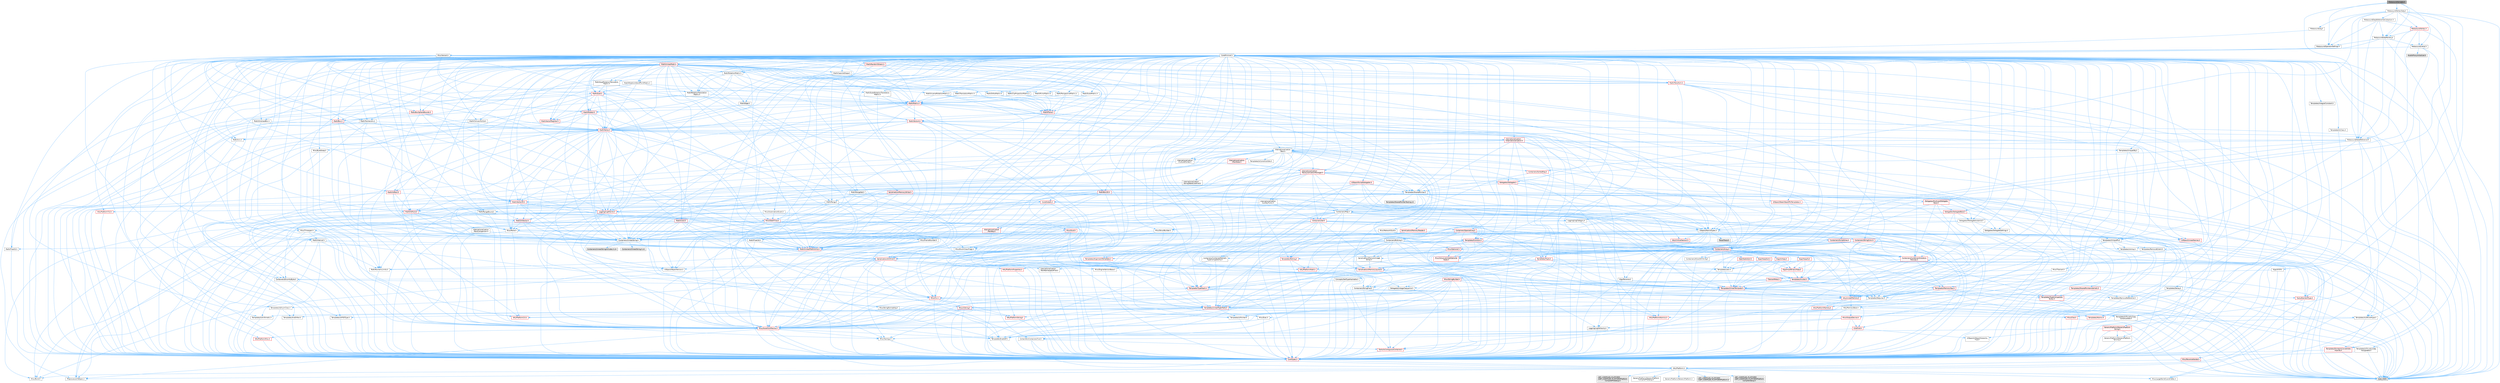 digraph "MetasoundVariable.h"
{
 // INTERACTIVE_SVG=YES
 // LATEX_PDF_SIZE
  bgcolor="transparent";
  edge [fontname=Helvetica,fontsize=10,labelfontname=Helvetica,labelfontsize=10];
  node [fontname=Helvetica,fontsize=10,shape=box,height=0.2,width=0.4];
  Node1 [id="Node000001",label="MetasoundVariable.h",height=0.2,width=0.4,color="gray40", fillcolor="grey60", style="filled", fontcolor="black",tooltip=" "];
  Node1 -> Node2 [id="edge1_Node000001_Node000002",color="steelblue1",style="solid",tooltip=" "];
  Node2 [id="Node000002",label="MetasoundDataFactory.h",height=0.2,width=0.4,color="grey40", fillcolor="white", style="filled",URL="$d4/d50/MetasoundDataFactory_8h.html",tooltip=" "];
  Node2 -> Node3 [id="edge2_Node000002_Node000003",color="steelblue1",style="solid",tooltip=" "];
  Node3 [id="Node000003",label="MetasoundDataReference.h",height=0.2,width=0.4,color="grey40", fillcolor="white", style="filled",URL="$dc/d67/MetasoundDataReference_8h.html",tooltip=" "];
  Node3 -> Node4 [id="edge3_Node000003_Node000004",color="steelblue1",style="solid",tooltip=" "];
  Node4 [id="Node000004",label="type_traits",height=0.2,width=0.4,color="grey60", fillcolor="#E0E0E0", style="filled",tooltip=" "];
  Node3 -> Node5 [id="edge4_Node000003_Node000005",color="steelblue1",style="solid",tooltip=" "];
  Node5 [id="Node000005",label="Containers/UnrealString.h",height=0.2,width=0.4,color="grey40", fillcolor="white", style="filled",URL="$d5/dba/UnrealString_8h.html",tooltip=" "];
  Node5 -> Node6 [id="edge5_Node000005_Node000006",color="steelblue1",style="solid",tooltip=" "];
  Node6 [id="Node000006",label="Containers/UnrealStringIncludes.h.inl",height=0.2,width=0.4,color="grey60", fillcolor="#E0E0E0", style="filled",tooltip=" "];
  Node5 -> Node7 [id="edge6_Node000005_Node000007",color="steelblue1",style="solid",tooltip=" "];
  Node7 [id="Node000007",label="Containers/UnrealString.h.inl",height=0.2,width=0.4,color="grey60", fillcolor="#E0E0E0", style="filled",tooltip=" "];
  Node5 -> Node8 [id="edge7_Node000005_Node000008",color="steelblue1",style="solid",tooltip=" "];
  Node8 [id="Node000008",label="Misc/StringFormatArg.h",height=0.2,width=0.4,color="grey40", fillcolor="white", style="filled",URL="$d2/d16/StringFormatArg_8h.html",tooltip=" "];
  Node8 -> Node9 [id="edge8_Node000008_Node000009",color="steelblue1",style="solid",tooltip=" "];
  Node9 [id="Node000009",label="Containers/ContainersFwd.h",height=0.2,width=0.4,color="grey40", fillcolor="white", style="filled",URL="$d4/d0a/ContainersFwd_8h.html",tooltip=" "];
  Node9 -> Node10 [id="edge9_Node000009_Node000010",color="steelblue1",style="solid",tooltip=" "];
  Node10 [id="Node000010",label="HAL/Platform.h",height=0.2,width=0.4,color="grey40", fillcolor="white", style="filled",URL="$d9/dd0/Platform_8h.html",tooltip=" "];
  Node10 -> Node11 [id="edge10_Node000010_Node000011",color="steelblue1",style="solid",tooltip=" "];
  Node11 [id="Node000011",label="Misc/Build.h",height=0.2,width=0.4,color="grey40", fillcolor="white", style="filled",URL="$d3/dbb/Build_8h.html",tooltip=" "];
  Node10 -> Node12 [id="edge11_Node000010_Node000012",color="steelblue1",style="solid",tooltip=" "];
  Node12 [id="Node000012",label="Misc/LargeWorldCoordinates.h",height=0.2,width=0.4,color="grey40", fillcolor="white", style="filled",URL="$d2/dcb/LargeWorldCoordinates_8h.html",tooltip=" "];
  Node10 -> Node4 [id="edge12_Node000010_Node000004",color="steelblue1",style="solid",tooltip=" "];
  Node10 -> Node13 [id="edge13_Node000010_Node000013",color="steelblue1",style="solid",tooltip=" "];
  Node13 [id="Node000013",label="PreprocessorHelpers.h",height=0.2,width=0.4,color="grey40", fillcolor="white", style="filled",URL="$db/ddb/PreprocessorHelpers_8h.html",tooltip=" "];
  Node10 -> Node14 [id="edge14_Node000010_Node000014",color="steelblue1",style="solid",tooltip=" "];
  Node14 [id="Node000014",label="UBT_COMPILED_PLATFORM\l/UBT_COMPILED_PLATFORMPlatform\lCompilerPreSetup.h",height=0.2,width=0.4,color="grey60", fillcolor="#E0E0E0", style="filled",tooltip=" "];
  Node10 -> Node15 [id="edge15_Node000010_Node000015",color="steelblue1",style="solid",tooltip=" "];
  Node15 [id="Node000015",label="GenericPlatform/GenericPlatform\lCompilerPreSetup.h",height=0.2,width=0.4,color="grey40", fillcolor="white", style="filled",URL="$d9/dc8/GenericPlatformCompilerPreSetup_8h.html",tooltip=" "];
  Node10 -> Node16 [id="edge16_Node000010_Node000016",color="steelblue1",style="solid",tooltip=" "];
  Node16 [id="Node000016",label="GenericPlatform/GenericPlatform.h",height=0.2,width=0.4,color="grey40", fillcolor="white", style="filled",URL="$d6/d84/GenericPlatform_8h.html",tooltip=" "];
  Node10 -> Node17 [id="edge17_Node000010_Node000017",color="steelblue1",style="solid",tooltip=" "];
  Node17 [id="Node000017",label="UBT_COMPILED_PLATFORM\l/UBT_COMPILED_PLATFORMPlatform.h",height=0.2,width=0.4,color="grey60", fillcolor="#E0E0E0", style="filled",tooltip=" "];
  Node10 -> Node18 [id="edge18_Node000010_Node000018",color="steelblue1",style="solid",tooltip=" "];
  Node18 [id="Node000018",label="UBT_COMPILED_PLATFORM\l/UBT_COMPILED_PLATFORMPlatform\lCompilerSetup.h",height=0.2,width=0.4,color="grey60", fillcolor="#E0E0E0", style="filled",tooltip=" "];
  Node9 -> Node19 [id="edge19_Node000009_Node000019",color="steelblue1",style="solid",tooltip=" "];
  Node19 [id="Node000019",label="CoreTypes.h",height=0.2,width=0.4,color="red", fillcolor="#FFF0F0", style="filled",URL="$dc/dec/CoreTypes_8h.html",tooltip=" "];
  Node19 -> Node10 [id="edge20_Node000019_Node000010",color="steelblue1",style="solid",tooltip=" "];
  Node9 -> Node23 [id="edge21_Node000009_Node000023",color="steelblue1",style="solid",tooltip=" "];
  Node23 [id="Node000023",label="Traits/IsContiguousContainer.h",height=0.2,width=0.4,color="red", fillcolor="#FFF0F0", style="filled",URL="$d5/d3c/IsContiguousContainer_8h.html",tooltip=" "];
  Node23 -> Node19 [id="edge22_Node000023_Node000019",color="steelblue1",style="solid",tooltip=" "];
  Node3 -> Node10 [id="edge23_Node000003_Node000010",color="steelblue1",style="solid",tooltip=" "];
  Node3 -> Node26 [id="edge24_Node000003_Node000026",color="steelblue1",style="solid",tooltip=" "];
  Node26 [id="Node000026",label="Internationalization\l/Text.h",height=0.2,width=0.4,color="grey40", fillcolor="white", style="filled",URL="$d6/d35/Text_8h.html",tooltip=" "];
  Node26 -> Node19 [id="edge25_Node000026_Node000019",color="steelblue1",style="solid",tooltip=" "];
  Node26 -> Node27 [id="edge26_Node000026_Node000027",color="steelblue1",style="solid",tooltip=" "];
  Node27 [id="Node000027",label="HAL/PlatformAtomics.h",height=0.2,width=0.4,color="red", fillcolor="#FFF0F0", style="filled",URL="$d3/d36/PlatformAtomics_8h.html",tooltip=" "];
  Node27 -> Node19 [id="edge27_Node000027_Node000019",color="steelblue1",style="solid",tooltip=" "];
  Node26 -> Node30 [id="edge28_Node000026_Node000030",color="steelblue1",style="solid",tooltip=" "];
  Node30 [id="Node000030",label="Misc/AssertionMacros.h",height=0.2,width=0.4,color="red", fillcolor="#FFF0F0", style="filled",URL="$d0/dfa/AssertionMacros_8h.html",tooltip=" "];
  Node30 -> Node19 [id="edge29_Node000030_Node000019",color="steelblue1",style="solid",tooltip=" "];
  Node30 -> Node10 [id="edge30_Node000030_Node000010",color="steelblue1",style="solid",tooltip=" "];
  Node30 -> Node31 [id="edge31_Node000030_Node000031",color="steelblue1",style="solid",tooltip=" "];
  Node31 [id="Node000031",label="HAL/PlatformMisc.h",height=0.2,width=0.4,color="red", fillcolor="#FFF0F0", style="filled",URL="$d0/df5/PlatformMisc_8h.html",tooltip=" "];
  Node31 -> Node19 [id="edge32_Node000031_Node000019",color="steelblue1",style="solid",tooltip=" "];
  Node30 -> Node13 [id="edge33_Node000030_Node000013",color="steelblue1",style="solid",tooltip=" "];
  Node30 -> Node60 [id="edge34_Node000030_Node000060",color="steelblue1",style="solid",tooltip=" "];
  Node60 [id="Node000060",label="Templates/EnableIf.h",height=0.2,width=0.4,color="grey40", fillcolor="white", style="filled",URL="$d7/d60/EnableIf_8h.html",tooltip=" "];
  Node60 -> Node19 [id="edge35_Node000060_Node000019",color="steelblue1",style="solid",tooltip=" "];
  Node30 -> Node66 [id="edge36_Node000030_Node000066",color="steelblue1",style="solid",tooltip=" "];
  Node66 [id="Node000066",label="Misc/VarArgs.h",height=0.2,width=0.4,color="grey40", fillcolor="white", style="filled",URL="$d5/d6f/VarArgs_8h.html",tooltip=" "];
  Node66 -> Node19 [id="edge37_Node000066_Node000019",color="steelblue1",style="solid",tooltip=" "];
  Node26 -> Node51 [id="edge38_Node000026_Node000051",color="steelblue1",style="solid",tooltip=" "];
  Node51 [id="Node000051",label="Misc/EnumClassFlags.h",height=0.2,width=0.4,color="grey40", fillcolor="white", style="filled",URL="$d8/de7/EnumClassFlags_8h.html",tooltip=" "];
  Node26 -> Node74 [id="edge39_Node000026_Node000074",color="steelblue1",style="solid",tooltip=" "];
  Node74 [id="Node000074",label="Templates/UnrealTypeTraits.h",height=0.2,width=0.4,color="red", fillcolor="#FFF0F0", style="filled",URL="$d2/d2d/UnrealTypeTraits_8h.html",tooltip=" "];
  Node74 -> Node19 [id="edge40_Node000074_Node000019",color="steelblue1",style="solid",tooltip=" "];
  Node74 -> Node75 [id="edge41_Node000074_Node000075",color="steelblue1",style="solid",tooltip=" "];
  Node75 [id="Node000075",label="Templates/IsPointer.h",height=0.2,width=0.4,color="grey40", fillcolor="white", style="filled",URL="$d7/d05/IsPointer_8h.html",tooltip=" "];
  Node75 -> Node19 [id="edge42_Node000075_Node000019",color="steelblue1",style="solid",tooltip=" "];
  Node74 -> Node30 [id="edge43_Node000074_Node000030",color="steelblue1",style="solid",tooltip=" "];
  Node74 -> Node76 [id="edge44_Node000074_Node000076",color="steelblue1",style="solid",tooltip=" "];
  Node76 [id="Node000076",label="Templates/AndOrNot.h",height=0.2,width=0.4,color="grey40", fillcolor="white", style="filled",URL="$db/d0a/AndOrNot_8h.html",tooltip=" "];
  Node76 -> Node19 [id="edge45_Node000076_Node000019",color="steelblue1",style="solid",tooltip=" "];
  Node74 -> Node60 [id="edge46_Node000074_Node000060",color="steelblue1",style="solid",tooltip=" "];
  Node74 -> Node77 [id="edge47_Node000074_Node000077",color="steelblue1",style="solid",tooltip=" "];
  Node77 [id="Node000077",label="Templates/IsArithmetic.h",height=0.2,width=0.4,color="grey40", fillcolor="white", style="filled",URL="$d2/d5d/IsArithmetic_8h.html",tooltip=" "];
  Node77 -> Node19 [id="edge48_Node000077_Node000019",color="steelblue1",style="solid",tooltip=" "];
  Node74 -> Node79 [id="edge49_Node000074_Node000079",color="steelblue1",style="solid",tooltip=" "];
  Node79 [id="Node000079",label="Templates/IsPODType.h",height=0.2,width=0.4,color="grey40", fillcolor="white", style="filled",URL="$d7/db1/IsPODType_8h.html",tooltip=" "];
  Node79 -> Node19 [id="edge50_Node000079_Node000019",color="steelblue1",style="solid",tooltip=" "];
  Node74 -> Node80 [id="edge51_Node000074_Node000080",color="steelblue1",style="solid",tooltip=" "];
  Node80 [id="Node000080",label="Templates/IsUECoreType.h",height=0.2,width=0.4,color="grey40", fillcolor="white", style="filled",URL="$d1/db8/IsUECoreType_8h.html",tooltip=" "];
  Node80 -> Node19 [id="edge52_Node000080_Node000019",color="steelblue1",style="solid",tooltip=" "];
  Node80 -> Node4 [id="edge53_Node000080_Node000004",color="steelblue1",style="solid",tooltip=" "];
  Node74 -> Node81 [id="edge54_Node000074_Node000081",color="steelblue1",style="solid",tooltip=" "];
  Node81 [id="Node000081",label="Templates/IsTriviallyCopy\lConstructible.h",height=0.2,width=0.4,color="grey40", fillcolor="white", style="filled",URL="$d3/d78/IsTriviallyCopyConstructible_8h.html",tooltip=" "];
  Node81 -> Node19 [id="edge55_Node000081_Node000019",color="steelblue1",style="solid",tooltip=" "];
  Node81 -> Node4 [id="edge56_Node000081_Node000004",color="steelblue1",style="solid",tooltip=" "];
  Node26 -> Node82 [id="edge57_Node000026_Node000082",color="steelblue1",style="solid",tooltip=" "];
  Node82 [id="Node000082",label="Containers/Array.h",height=0.2,width=0.4,color="red", fillcolor="#FFF0F0", style="filled",URL="$df/dd0/Array_8h.html",tooltip=" "];
  Node82 -> Node19 [id="edge58_Node000082_Node000019",color="steelblue1",style="solid",tooltip=" "];
  Node82 -> Node30 [id="edge59_Node000082_Node000030",color="steelblue1",style="solid",tooltip=" "];
  Node82 -> Node83 [id="edge60_Node000082_Node000083",color="steelblue1",style="solid",tooltip=" "];
  Node83 [id="Node000083",label="Misc/IntrusiveUnsetOptional\lState.h",height=0.2,width=0.4,color="red", fillcolor="#FFF0F0", style="filled",URL="$d2/d0a/IntrusiveUnsetOptionalState_8h.html",tooltip=" "];
  Node82 -> Node85 [id="edge61_Node000082_Node000085",color="steelblue1",style="solid",tooltip=" "];
  Node85 [id="Node000085",label="Misc/ReverseIterate.h",height=0.2,width=0.4,color="red", fillcolor="#FFF0F0", style="filled",URL="$db/de3/ReverseIterate_8h.html",tooltip=" "];
  Node85 -> Node10 [id="edge62_Node000085_Node000010",color="steelblue1",style="solid",tooltip=" "];
  Node82 -> Node87 [id="edge63_Node000082_Node000087",color="steelblue1",style="solid",tooltip=" "];
  Node87 [id="Node000087",label="HAL/UnrealMemory.h",height=0.2,width=0.4,color="red", fillcolor="#FFF0F0", style="filled",URL="$d9/d96/UnrealMemory_8h.html",tooltip=" "];
  Node87 -> Node19 [id="edge64_Node000087_Node000019",color="steelblue1",style="solid",tooltip=" "];
  Node87 -> Node91 [id="edge65_Node000087_Node000091",color="steelblue1",style="solid",tooltip=" "];
  Node91 [id="Node000091",label="HAL/MemoryBase.h",height=0.2,width=0.4,color="grey40", fillcolor="white", style="filled",URL="$d6/d9f/MemoryBase_8h.html",tooltip=" "];
  Node91 -> Node19 [id="edge66_Node000091_Node000019",color="steelblue1",style="solid",tooltip=" "];
  Node91 -> Node27 [id="edge67_Node000091_Node000027",color="steelblue1",style="solid",tooltip=" "];
  Node91 -> Node39 [id="edge68_Node000091_Node000039",color="steelblue1",style="solid",tooltip=" "];
  Node39 [id="Node000039",label="HAL/PlatformCrt.h",height=0.2,width=0.4,color="red", fillcolor="#FFF0F0", style="filled",URL="$d8/d75/PlatformCrt_8h.html",tooltip=" "];
  Node91 -> Node92 [id="edge69_Node000091_Node000092",color="steelblue1",style="solid",tooltip=" "];
  Node92 [id="Node000092",label="Misc/Exec.h",height=0.2,width=0.4,color="grey40", fillcolor="white", style="filled",URL="$de/ddb/Exec_8h.html",tooltip=" "];
  Node92 -> Node19 [id="edge70_Node000092_Node000019",color="steelblue1",style="solid",tooltip=" "];
  Node92 -> Node30 [id="edge71_Node000092_Node000030",color="steelblue1",style="solid",tooltip=" "];
  Node91 -> Node93 [id="edge72_Node000091_Node000093",color="steelblue1",style="solid",tooltip=" "];
  Node93 [id="Node000093",label="Misc/OutputDevice.h",height=0.2,width=0.4,color="red", fillcolor="#FFF0F0", style="filled",URL="$d7/d32/OutputDevice_8h.html",tooltip=" "];
  Node93 -> Node35 [id="edge73_Node000093_Node000035",color="steelblue1",style="solid",tooltip=" "];
  Node35 [id="Node000035",label="CoreFwd.h",height=0.2,width=0.4,color="red", fillcolor="#FFF0F0", style="filled",URL="$d1/d1e/CoreFwd_8h.html",tooltip=" "];
  Node35 -> Node19 [id="edge74_Node000035_Node000019",color="steelblue1",style="solid",tooltip=" "];
  Node35 -> Node9 [id="edge75_Node000035_Node000009",color="steelblue1",style="solid",tooltip=" "];
  Node35 -> Node37 [id="edge76_Node000035_Node000037",color="steelblue1",style="solid",tooltip=" "];
  Node37 [id="Node000037",label="UObject/UObjectHierarchy\lFwd.h",height=0.2,width=0.4,color="grey40", fillcolor="white", style="filled",URL="$d3/d13/UObjectHierarchyFwd_8h.html",tooltip=" "];
  Node93 -> Node19 [id="edge77_Node000093_Node000019",color="steelblue1",style="solid",tooltip=" "];
  Node93 -> Node94 [id="edge78_Node000093_Node000094",color="steelblue1",style="solid",tooltip=" "];
  Node94 [id="Node000094",label="Logging/LogVerbosity.h",height=0.2,width=0.4,color="grey40", fillcolor="white", style="filled",URL="$d2/d8f/LogVerbosity_8h.html",tooltip=" "];
  Node94 -> Node19 [id="edge79_Node000094_Node000019",color="steelblue1",style="solid",tooltip=" "];
  Node93 -> Node66 [id="edge80_Node000093_Node000066",color="steelblue1",style="solid",tooltip=" "];
  Node91 -> Node95 [id="edge81_Node000091_Node000095",color="steelblue1",style="solid",tooltip=" "];
  Node95 [id="Node000095",label="Templates/Atomic.h",height=0.2,width=0.4,color="red", fillcolor="#FFF0F0", style="filled",URL="$d3/d91/Atomic_8h.html",tooltip=" "];
  Node87 -> Node102 [id="edge82_Node000087_Node000102",color="steelblue1",style="solid",tooltip=" "];
  Node102 [id="Node000102",label="HAL/PlatformMemory.h",height=0.2,width=0.4,color="red", fillcolor="#FFF0F0", style="filled",URL="$de/d68/PlatformMemory_8h.html",tooltip=" "];
  Node102 -> Node19 [id="edge83_Node000102_Node000019",color="steelblue1",style="solid",tooltip=" "];
  Node87 -> Node75 [id="edge84_Node000087_Node000075",color="steelblue1",style="solid",tooltip=" "];
  Node82 -> Node74 [id="edge85_Node000082_Node000074",color="steelblue1",style="solid",tooltip=" "];
  Node82 -> Node105 [id="edge86_Node000082_Node000105",color="steelblue1",style="solid",tooltip=" "];
  Node105 [id="Node000105",label="Templates/UnrealTemplate.h",height=0.2,width=0.4,color="red", fillcolor="#FFF0F0", style="filled",URL="$d4/d24/UnrealTemplate_8h.html",tooltip=" "];
  Node105 -> Node19 [id="edge87_Node000105_Node000019",color="steelblue1",style="solid",tooltip=" "];
  Node105 -> Node75 [id="edge88_Node000105_Node000075",color="steelblue1",style="solid",tooltip=" "];
  Node105 -> Node87 [id="edge89_Node000105_Node000087",color="steelblue1",style="solid",tooltip=" "];
  Node105 -> Node74 [id="edge90_Node000105_Node000074",color="steelblue1",style="solid",tooltip=" "];
  Node105 -> Node108 [id="edge91_Node000105_Node000108",color="steelblue1",style="solid",tooltip=" "];
  Node108 [id="Node000108",label="Templates/RemoveReference.h",height=0.2,width=0.4,color="grey40", fillcolor="white", style="filled",URL="$da/dbe/RemoveReference_8h.html",tooltip=" "];
  Node108 -> Node19 [id="edge92_Node000108_Node000019",color="steelblue1",style="solid",tooltip=" "];
  Node105 -> Node68 [id="edge93_Node000105_Node000068",color="steelblue1",style="solid",tooltip=" "];
  Node68 [id="Node000068",label="Templates/Requires.h",height=0.2,width=0.4,color="grey40", fillcolor="white", style="filled",URL="$dc/d96/Requires_8h.html",tooltip=" "];
  Node68 -> Node60 [id="edge94_Node000068_Node000060",color="steelblue1",style="solid",tooltip=" "];
  Node68 -> Node4 [id="edge95_Node000068_Node000004",color="steelblue1",style="solid",tooltip=" "];
  Node105 -> Node109 [id="edge96_Node000105_Node000109",color="steelblue1",style="solid",tooltip=" "];
  Node109 [id="Node000109",label="Templates/TypeCompatible\lBytes.h",height=0.2,width=0.4,color="red", fillcolor="#FFF0F0", style="filled",URL="$df/d0a/TypeCompatibleBytes_8h.html",tooltip=" "];
  Node109 -> Node19 [id="edge97_Node000109_Node000019",color="steelblue1",style="solid",tooltip=" "];
  Node109 -> Node4 [id="edge98_Node000109_Node000004",color="steelblue1",style="solid",tooltip=" "];
  Node105 -> Node23 [id="edge99_Node000105_Node000023",color="steelblue1",style="solid",tooltip=" "];
  Node105 -> Node4 [id="edge100_Node000105_Node000004",color="steelblue1",style="solid",tooltip=" "];
  Node82 -> Node111 [id="edge101_Node000082_Node000111",color="steelblue1",style="solid",tooltip=" "];
  Node111 [id="Node000111",label="Containers/AllowShrinking.h",height=0.2,width=0.4,color="grey40", fillcolor="white", style="filled",URL="$d7/d1a/AllowShrinking_8h.html",tooltip=" "];
  Node111 -> Node19 [id="edge102_Node000111_Node000019",color="steelblue1",style="solid",tooltip=" "];
  Node82 -> Node112 [id="edge103_Node000082_Node000112",color="steelblue1",style="solid",tooltip=" "];
  Node112 [id="Node000112",label="Containers/ContainerAllocation\lPolicies.h",height=0.2,width=0.4,color="red", fillcolor="#FFF0F0", style="filled",URL="$d7/dff/ContainerAllocationPolicies_8h.html",tooltip=" "];
  Node112 -> Node19 [id="edge104_Node000112_Node000019",color="steelblue1",style="solid",tooltip=" "];
  Node112 -> Node112 [id="edge105_Node000112_Node000112",color="steelblue1",style="solid",tooltip=" "];
  Node112 -> Node114 [id="edge106_Node000112_Node000114",color="steelblue1",style="solid",tooltip=" "];
  Node114 [id="Node000114",label="HAL/PlatformMath.h",height=0.2,width=0.4,color="red", fillcolor="#FFF0F0", style="filled",URL="$dc/d53/PlatformMath_8h.html",tooltip=" "];
  Node114 -> Node19 [id="edge107_Node000114_Node000019",color="steelblue1",style="solid",tooltip=" "];
  Node112 -> Node87 [id="edge108_Node000112_Node000087",color="steelblue1",style="solid",tooltip=" "];
  Node112 -> Node49 [id="edge109_Node000112_Node000049",color="steelblue1",style="solid",tooltip=" "];
  Node49 [id="Node000049",label="Math/NumericLimits.h",height=0.2,width=0.4,color="grey40", fillcolor="white", style="filled",URL="$df/d1b/NumericLimits_8h.html",tooltip=" "];
  Node49 -> Node19 [id="edge110_Node000049_Node000019",color="steelblue1",style="solid",tooltip=" "];
  Node112 -> Node30 [id="edge111_Node000112_Node000030",color="steelblue1",style="solid",tooltip=" "];
  Node112 -> Node123 [id="edge112_Node000112_Node000123",color="steelblue1",style="solid",tooltip=" "];
  Node123 [id="Node000123",label="Templates/MemoryOps.h",height=0.2,width=0.4,color="red", fillcolor="#FFF0F0", style="filled",URL="$db/dea/MemoryOps_8h.html",tooltip=" "];
  Node123 -> Node19 [id="edge113_Node000123_Node000019",color="steelblue1",style="solid",tooltip=" "];
  Node123 -> Node87 [id="edge114_Node000123_Node000087",color="steelblue1",style="solid",tooltip=" "];
  Node123 -> Node100 [id="edge115_Node000123_Node000100",color="steelblue1",style="solid",tooltip=" "];
  Node100 [id="Node000100",label="Templates/IsTriviallyCopy\lAssignable.h",height=0.2,width=0.4,color="grey40", fillcolor="white", style="filled",URL="$d2/df2/IsTriviallyCopyAssignable_8h.html",tooltip=" "];
  Node100 -> Node19 [id="edge116_Node000100_Node000019",color="steelblue1",style="solid",tooltip=" "];
  Node100 -> Node4 [id="edge117_Node000100_Node000004",color="steelblue1",style="solid",tooltip=" "];
  Node123 -> Node81 [id="edge118_Node000123_Node000081",color="steelblue1",style="solid",tooltip=" "];
  Node123 -> Node68 [id="edge119_Node000123_Node000068",color="steelblue1",style="solid",tooltip=" "];
  Node123 -> Node74 [id="edge120_Node000123_Node000074",color="steelblue1",style="solid",tooltip=" "];
  Node123 -> Node4 [id="edge121_Node000123_Node000004",color="steelblue1",style="solid",tooltip=" "];
  Node112 -> Node109 [id="edge122_Node000112_Node000109",color="steelblue1",style="solid",tooltip=" "];
  Node112 -> Node4 [id="edge123_Node000112_Node000004",color="steelblue1",style="solid",tooltip=" "];
  Node82 -> Node124 [id="edge124_Node000082_Node000124",color="steelblue1",style="solid",tooltip=" "];
  Node124 [id="Node000124",label="Containers/ContainerElement\lTypeCompatibility.h",height=0.2,width=0.4,color="grey40", fillcolor="white", style="filled",URL="$df/ddf/ContainerElementTypeCompatibility_8h.html",tooltip=" "];
  Node124 -> Node19 [id="edge125_Node000124_Node000019",color="steelblue1",style="solid",tooltip=" "];
  Node124 -> Node74 [id="edge126_Node000124_Node000074",color="steelblue1",style="solid",tooltip=" "];
  Node82 -> Node125 [id="edge127_Node000082_Node000125",color="steelblue1",style="solid",tooltip=" "];
  Node125 [id="Node000125",label="Serialization/Archive.h",height=0.2,width=0.4,color="red", fillcolor="#FFF0F0", style="filled",URL="$d7/d3b/Archive_8h.html",tooltip=" "];
  Node125 -> Node35 [id="edge128_Node000125_Node000035",color="steelblue1",style="solid",tooltip=" "];
  Node125 -> Node19 [id="edge129_Node000125_Node000019",color="steelblue1",style="solid",tooltip=" "];
  Node125 -> Node126 [id="edge130_Node000125_Node000126",color="steelblue1",style="solid",tooltip=" "];
  Node126 [id="Node000126",label="HAL/PlatformProperties.h",height=0.2,width=0.4,color="red", fillcolor="#FFF0F0", style="filled",URL="$d9/db0/PlatformProperties_8h.html",tooltip=" "];
  Node126 -> Node19 [id="edge131_Node000126_Node000019",color="steelblue1",style="solid",tooltip=" "];
  Node125 -> Node129 [id="edge132_Node000125_Node000129",color="steelblue1",style="solid",tooltip=" "];
  Node129 [id="Node000129",label="Internationalization\l/TextNamespaceFwd.h",height=0.2,width=0.4,color="grey40", fillcolor="white", style="filled",URL="$d8/d97/TextNamespaceFwd_8h.html",tooltip=" "];
  Node129 -> Node19 [id="edge133_Node000129_Node000019",color="steelblue1",style="solid",tooltip=" "];
  Node125 -> Node30 [id="edge134_Node000125_Node000030",color="steelblue1",style="solid",tooltip=" "];
  Node125 -> Node11 [id="edge135_Node000125_Node000011",color="steelblue1",style="solid",tooltip=" "];
  Node125 -> Node130 [id="edge136_Node000125_Node000130",color="steelblue1",style="solid",tooltip=" "];
  Node130 [id="Node000130",label="Misc/EngineVersionBase.h",height=0.2,width=0.4,color="grey40", fillcolor="white", style="filled",URL="$d5/d2b/EngineVersionBase_8h.html",tooltip=" "];
  Node130 -> Node19 [id="edge137_Node000130_Node000019",color="steelblue1",style="solid",tooltip=" "];
  Node125 -> Node66 [id="edge138_Node000125_Node000066",color="steelblue1",style="solid",tooltip=" "];
  Node125 -> Node60 [id="edge139_Node000125_Node000060",color="steelblue1",style="solid",tooltip=" "];
  Node125 -> Node133 [id="edge140_Node000125_Node000133",color="steelblue1",style="solid",tooltip=" "];
  Node133 [id="Node000133",label="Templates/IsEnumClass.h",height=0.2,width=0.4,color="grey40", fillcolor="white", style="filled",URL="$d7/d15/IsEnumClass_8h.html",tooltip=" "];
  Node133 -> Node19 [id="edge141_Node000133_Node000019",color="steelblue1",style="solid",tooltip=" "];
  Node133 -> Node76 [id="edge142_Node000133_Node000076",color="steelblue1",style="solid",tooltip=" "];
  Node125 -> Node105 [id="edge143_Node000125_Node000105",color="steelblue1",style="solid",tooltip=" "];
  Node125 -> Node134 [id="edge144_Node000125_Node000134",color="steelblue1",style="solid",tooltip=" "];
  Node134 [id="Node000134",label="UObject/ObjectVersion.h",height=0.2,width=0.4,color="grey40", fillcolor="white", style="filled",URL="$da/d63/ObjectVersion_8h.html",tooltip=" "];
  Node134 -> Node19 [id="edge145_Node000134_Node000019",color="steelblue1",style="solid",tooltip=" "];
  Node82 -> Node135 [id="edge146_Node000082_Node000135",color="steelblue1",style="solid",tooltip=" "];
  Node135 [id="Node000135",label="Serialization/MemoryImage\lWriter.h",height=0.2,width=0.4,color="grey40", fillcolor="white", style="filled",URL="$d0/d08/MemoryImageWriter_8h.html",tooltip=" "];
  Node135 -> Node19 [id="edge147_Node000135_Node000019",color="steelblue1",style="solid",tooltip=" "];
  Node135 -> Node136 [id="edge148_Node000135_Node000136",color="steelblue1",style="solid",tooltip=" "];
  Node136 [id="Node000136",label="Serialization/MemoryLayout.h",height=0.2,width=0.4,color="red", fillcolor="#FFF0F0", style="filled",URL="$d7/d66/MemoryLayout_8h.html",tooltip=" "];
  Node136 -> Node139 [id="edge149_Node000136_Node000139",color="steelblue1",style="solid",tooltip=" "];
  Node139 [id="Node000139",label="Containers/EnumAsByte.h",height=0.2,width=0.4,color="grey40", fillcolor="white", style="filled",URL="$d6/d9a/EnumAsByte_8h.html",tooltip=" "];
  Node139 -> Node19 [id="edge150_Node000139_Node000019",color="steelblue1",style="solid",tooltip=" "];
  Node139 -> Node79 [id="edge151_Node000139_Node000079",color="steelblue1",style="solid",tooltip=" "];
  Node139 -> Node140 [id="edge152_Node000139_Node000140",color="steelblue1",style="solid",tooltip=" "];
  Node140 [id="Node000140",label="Templates/TypeHash.h",height=0.2,width=0.4,color="red", fillcolor="#FFF0F0", style="filled",URL="$d1/d62/TypeHash_8h.html",tooltip=" "];
  Node140 -> Node19 [id="edge153_Node000140_Node000019",color="steelblue1",style="solid",tooltip=" "];
  Node140 -> Node68 [id="edge154_Node000140_Node000068",color="steelblue1",style="solid",tooltip=" "];
  Node140 -> Node141 [id="edge155_Node000140_Node000141",color="steelblue1",style="solid",tooltip=" "];
  Node141 [id="Node000141",label="Misc/Crc.h",height=0.2,width=0.4,color="red", fillcolor="#FFF0F0", style="filled",URL="$d4/dd2/Crc_8h.html",tooltip=" "];
  Node141 -> Node19 [id="edge156_Node000141_Node000019",color="steelblue1",style="solid",tooltip=" "];
  Node141 -> Node89 [id="edge157_Node000141_Node000089",color="steelblue1",style="solid",tooltip=" "];
  Node89 [id="Node000089",label="HAL/PlatformString.h",height=0.2,width=0.4,color="red", fillcolor="#FFF0F0", style="filled",URL="$db/db5/PlatformString_8h.html",tooltip=" "];
  Node89 -> Node19 [id="edge158_Node000089_Node000019",color="steelblue1",style="solid",tooltip=" "];
  Node141 -> Node30 [id="edge159_Node000141_Node000030",color="steelblue1",style="solid",tooltip=" "];
  Node141 -> Node142 [id="edge160_Node000141_Node000142",color="steelblue1",style="solid",tooltip=" "];
  Node142 [id="Node000142",label="Misc/CString.h",height=0.2,width=0.4,color="red", fillcolor="#FFF0F0", style="filled",URL="$d2/d49/CString_8h.html",tooltip=" "];
  Node142 -> Node19 [id="edge161_Node000142_Node000019",color="steelblue1",style="solid",tooltip=" "];
  Node142 -> Node39 [id="edge162_Node000142_Node000039",color="steelblue1",style="solid",tooltip=" "];
  Node142 -> Node89 [id="edge163_Node000142_Node000089",color="steelblue1",style="solid",tooltip=" "];
  Node142 -> Node30 [id="edge164_Node000142_Node000030",color="steelblue1",style="solid",tooltip=" "];
  Node142 -> Node143 [id="edge165_Node000142_Node000143",color="steelblue1",style="solid",tooltip=" "];
  Node143 [id="Node000143",label="Misc/Char.h",height=0.2,width=0.4,color="red", fillcolor="#FFF0F0", style="filled",URL="$d0/d58/Char_8h.html",tooltip=" "];
  Node143 -> Node19 [id="edge166_Node000143_Node000019",color="steelblue1",style="solid",tooltip=" "];
  Node143 -> Node4 [id="edge167_Node000143_Node000004",color="steelblue1",style="solid",tooltip=" "];
  Node142 -> Node66 [id="edge168_Node000142_Node000066",color="steelblue1",style="solid",tooltip=" "];
  Node141 -> Node143 [id="edge169_Node000141_Node000143",color="steelblue1",style="solid",tooltip=" "];
  Node141 -> Node74 [id="edge170_Node000141_Node000074",color="steelblue1",style="solid",tooltip=" "];
  Node140 -> Node4 [id="edge171_Node000140_Node000004",color="steelblue1",style="solid",tooltip=" "];
  Node136 -> Node33 [id="edge172_Node000136_Node000033",color="steelblue1",style="solid",tooltip=" "];
  Node33 [id="Node000033",label="Containers/StringFwd.h",height=0.2,width=0.4,color="grey40", fillcolor="white", style="filled",URL="$df/d37/StringFwd_8h.html",tooltip=" "];
  Node33 -> Node19 [id="edge173_Node000033_Node000019",color="steelblue1",style="solid",tooltip=" "];
  Node33 -> Node34 [id="edge174_Node000033_Node000034",color="steelblue1",style="solid",tooltip=" "];
  Node34 [id="Node000034",label="Traits/ElementType.h",height=0.2,width=0.4,color="red", fillcolor="#FFF0F0", style="filled",URL="$d5/d4f/ElementType_8h.html",tooltip=" "];
  Node34 -> Node10 [id="edge175_Node000034_Node000010",color="steelblue1",style="solid",tooltip=" "];
  Node34 -> Node4 [id="edge176_Node000034_Node000004",color="steelblue1",style="solid",tooltip=" "];
  Node33 -> Node23 [id="edge177_Node000033_Node000023",color="steelblue1",style="solid",tooltip=" "];
  Node136 -> Node87 [id="edge178_Node000136_Node000087",color="steelblue1",style="solid",tooltip=" "];
  Node136 -> Node60 [id="edge179_Node000136_Node000060",color="steelblue1",style="solid",tooltip=" "];
  Node136 -> Node105 [id="edge180_Node000136_Node000105",color="steelblue1",style="solid",tooltip=" "];
  Node82 -> Node149 [id="edge181_Node000082_Node000149",color="steelblue1",style="solid",tooltip=" "];
  Node149 [id="Node000149",label="Algo/Heapify.h",height=0.2,width=0.4,color="red", fillcolor="#FFF0F0", style="filled",URL="$d0/d2a/Heapify_8h.html",tooltip=" "];
  Node149 -> Node150 [id="edge182_Node000149_Node000150",color="steelblue1",style="solid",tooltip=" "];
  Node150 [id="Node000150",label="Algo/Impl/BinaryHeap.h",height=0.2,width=0.4,color="red", fillcolor="#FFF0F0", style="filled",URL="$d7/da3/Algo_2Impl_2BinaryHeap_8h.html",tooltip=" "];
  Node150 -> Node151 [id="edge183_Node000150_Node000151",color="steelblue1",style="solid",tooltip=" "];
  Node151 [id="Node000151",label="Templates/Invoke.h",height=0.2,width=0.4,color="red", fillcolor="#FFF0F0", style="filled",URL="$d7/deb/Invoke_8h.html",tooltip=" "];
  Node151 -> Node19 [id="edge184_Node000151_Node000019",color="steelblue1",style="solid",tooltip=" "];
  Node151 -> Node105 [id="edge185_Node000151_Node000105",color="steelblue1",style="solid",tooltip=" "];
  Node151 -> Node4 [id="edge186_Node000151_Node000004",color="steelblue1",style="solid",tooltip=" "];
  Node150 -> Node4 [id="edge187_Node000150_Node000004",color="steelblue1",style="solid",tooltip=" "];
  Node149 -> Node151 [id="edge188_Node000149_Node000151",color="steelblue1",style="solid",tooltip=" "];
  Node149 -> Node156 [id="edge189_Node000149_Node000156",color="steelblue1",style="solid",tooltip=" "];
  Node156 [id="Node000156",label="Templates/Less.h",height=0.2,width=0.4,color="grey40", fillcolor="white", style="filled",URL="$de/dc8/Less_8h.html",tooltip=" "];
  Node156 -> Node19 [id="edge190_Node000156_Node000019",color="steelblue1",style="solid",tooltip=" "];
  Node156 -> Node105 [id="edge191_Node000156_Node000105",color="steelblue1",style="solid",tooltip=" "];
  Node149 -> Node105 [id="edge192_Node000149_Node000105",color="steelblue1",style="solid",tooltip=" "];
  Node82 -> Node157 [id="edge193_Node000082_Node000157",color="steelblue1",style="solid",tooltip=" "];
  Node157 [id="Node000157",label="Algo/HeapSort.h",height=0.2,width=0.4,color="red", fillcolor="#FFF0F0", style="filled",URL="$d3/d92/HeapSort_8h.html",tooltip=" "];
  Node157 -> Node150 [id="edge194_Node000157_Node000150",color="steelblue1",style="solid",tooltip=" "];
  Node157 -> Node156 [id="edge195_Node000157_Node000156",color="steelblue1",style="solid",tooltip=" "];
  Node157 -> Node105 [id="edge196_Node000157_Node000105",color="steelblue1",style="solid",tooltip=" "];
  Node82 -> Node158 [id="edge197_Node000082_Node000158",color="steelblue1",style="solid",tooltip=" "];
  Node158 [id="Node000158",label="Algo/IsHeap.h",height=0.2,width=0.4,color="red", fillcolor="#FFF0F0", style="filled",URL="$de/d32/IsHeap_8h.html",tooltip=" "];
  Node158 -> Node150 [id="edge198_Node000158_Node000150",color="steelblue1",style="solid",tooltip=" "];
  Node158 -> Node151 [id="edge199_Node000158_Node000151",color="steelblue1",style="solid",tooltip=" "];
  Node158 -> Node156 [id="edge200_Node000158_Node000156",color="steelblue1",style="solid",tooltip=" "];
  Node158 -> Node105 [id="edge201_Node000158_Node000105",color="steelblue1",style="solid",tooltip=" "];
  Node82 -> Node150 [id="edge202_Node000082_Node000150",color="steelblue1",style="solid",tooltip=" "];
  Node82 -> Node159 [id="edge203_Node000082_Node000159",color="steelblue1",style="solid",tooltip=" "];
  Node159 [id="Node000159",label="Algo/StableSort.h",height=0.2,width=0.4,color="red", fillcolor="#FFF0F0", style="filled",URL="$d7/d3c/StableSort_8h.html",tooltip=" "];
  Node159 -> Node151 [id="edge204_Node000159_Node000151",color="steelblue1",style="solid",tooltip=" "];
  Node159 -> Node156 [id="edge205_Node000159_Node000156",color="steelblue1",style="solid",tooltip=" "];
  Node159 -> Node105 [id="edge206_Node000159_Node000105",color="steelblue1",style="solid",tooltip=" "];
  Node82 -> Node162 [id="edge207_Node000082_Node000162",color="steelblue1",style="solid",tooltip=" "];
  Node162 [id="Node000162",label="Concepts/GetTypeHashable.h",height=0.2,width=0.4,color="grey40", fillcolor="white", style="filled",URL="$d3/da2/GetTypeHashable_8h.html",tooltip=" "];
  Node162 -> Node19 [id="edge208_Node000162_Node000019",color="steelblue1",style="solid",tooltip=" "];
  Node162 -> Node140 [id="edge209_Node000162_Node000140",color="steelblue1",style="solid",tooltip=" "];
  Node82 -> Node151 [id="edge210_Node000082_Node000151",color="steelblue1",style="solid",tooltip=" "];
  Node82 -> Node156 [id="edge211_Node000082_Node000156",color="steelblue1",style="solid",tooltip=" "];
  Node82 -> Node68 [id="edge212_Node000082_Node000068",color="steelblue1",style="solid",tooltip=" "];
  Node82 -> Node164 [id="edge213_Node000082_Node000164",color="steelblue1",style="solid",tooltip=" "];
  Node164 [id="Node000164",label="Templates/Sorting.h",height=0.2,width=0.4,color="red", fillcolor="#FFF0F0", style="filled",URL="$d3/d9e/Sorting_8h.html",tooltip=" "];
  Node164 -> Node19 [id="edge214_Node000164_Node000019",color="steelblue1",style="solid",tooltip=" "];
  Node164 -> Node114 [id="edge215_Node000164_Node000114",color="steelblue1",style="solid",tooltip=" "];
  Node164 -> Node156 [id="edge216_Node000164_Node000156",color="steelblue1",style="solid",tooltip=" "];
  Node82 -> Node168 [id="edge217_Node000082_Node000168",color="steelblue1",style="solid",tooltip=" "];
  Node168 [id="Node000168",label="Templates/AlignmentTemplates.h",height=0.2,width=0.4,color="red", fillcolor="#FFF0F0", style="filled",URL="$dd/d32/AlignmentTemplates_8h.html",tooltip=" "];
  Node168 -> Node19 [id="edge218_Node000168_Node000019",color="steelblue1",style="solid",tooltip=" "];
  Node168 -> Node75 [id="edge219_Node000168_Node000075",color="steelblue1",style="solid",tooltip=" "];
  Node82 -> Node34 [id="edge220_Node000082_Node000034",color="steelblue1",style="solid",tooltip=" "];
  Node82 -> Node4 [id="edge221_Node000082_Node000004",color="steelblue1",style="solid",tooltip=" "];
  Node26 -> Node5 [id="edge222_Node000026_Node000005",color="steelblue1",style="solid",tooltip=" "];
  Node26 -> Node169 [id="edge223_Node000026_Node000169",color="steelblue1",style="solid",tooltip=" "];
  Node169 [id="Node000169",label="Containers/SortedMap.h",height=0.2,width=0.4,color="red", fillcolor="#FFF0F0", style="filled",URL="$d1/dcf/SortedMap_8h.html",tooltip=" "];
  Node169 -> Node170 [id="edge224_Node000169_Node000170",color="steelblue1",style="solid",tooltip=" "];
  Node170 [id="Node000170",label="Containers/Map.h",height=0.2,width=0.4,color="grey40", fillcolor="white", style="filled",URL="$df/d79/Map_8h.html",tooltip=" "];
  Node170 -> Node19 [id="edge225_Node000170_Node000019",color="steelblue1",style="solid",tooltip=" "];
  Node170 -> Node171 [id="edge226_Node000170_Node000171",color="steelblue1",style="solid",tooltip=" "];
  Node171 [id="Node000171",label="Algo/Reverse.h",height=0.2,width=0.4,color="grey40", fillcolor="white", style="filled",URL="$d5/d93/Reverse_8h.html",tooltip=" "];
  Node171 -> Node19 [id="edge227_Node000171_Node000019",color="steelblue1",style="solid",tooltip=" "];
  Node171 -> Node105 [id="edge228_Node000171_Node000105",color="steelblue1",style="solid",tooltip=" "];
  Node170 -> Node124 [id="edge229_Node000170_Node000124",color="steelblue1",style="solid",tooltip=" "];
  Node170 -> Node172 [id="edge230_Node000170_Node000172",color="steelblue1",style="solid",tooltip=" "];
  Node172 [id="Node000172",label="Containers/Set.h",height=0.2,width=0.4,color="red", fillcolor="#FFF0F0", style="filled",URL="$d4/d45/Set_8h.html",tooltip=" "];
  Node172 -> Node112 [id="edge231_Node000172_Node000112",color="steelblue1",style="solid",tooltip=" "];
  Node172 -> Node124 [id="edge232_Node000172_Node000124",color="steelblue1",style="solid",tooltip=" "];
  Node172 -> Node174 [id="edge233_Node000172_Node000174",color="steelblue1",style="solid",tooltip=" "];
  Node174 [id="Node000174",label="Containers/SparseArray.h",height=0.2,width=0.4,color="red", fillcolor="#FFF0F0", style="filled",URL="$d5/dbf/SparseArray_8h.html",tooltip=" "];
  Node174 -> Node19 [id="edge234_Node000174_Node000019",color="steelblue1",style="solid",tooltip=" "];
  Node174 -> Node30 [id="edge235_Node000174_Node000030",color="steelblue1",style="solid",tooltip=" "];
  Node174 -> Node87 [id="edge236_Node000174_Node000087",color="steelblue1",style="solid",tooltip=" "];
  Node174 -> Node74 [id="edge237_Node000174_Node000074",color="steelblue1",style="solid",tooltip=" "];
  Node174 -> Node105 [id="edge238_Node000174_Node000105",color="steelblue1",style="solid",tooltip=" "];
  Node174 -> Node112 [id="edge239_Node000174_Node000112",color="steelblue1",style="solid",tooltip=" "];
  Node174 -> Node156 [id="edge240_Node000174_Node000156",color="steelblue1",style="solid",tooltip=" "];
  Node174 -> Node82 [id="edge241_Node000174_Node000082",color="steelblue1",style="solid",tooltip=" "];
  Node174 -> Node167 [id="edge242_Node000174_Node000167",color="steelblue1",style="solid",tooltip=" "];
  Node167 [id="Node000167",label="Math/UnrealMathUtility.h",height=0.2,width=0.4,color="red", fillcolor="#FFF0F0", style="filled",URL="$db/db8/UnrealMathUtility_8h.html",tooltip=" "];
  Node167 -> Node19 [id="edge243_Node000167_Node000019",color="steelblue1",style="solid",tooltip=" "];
  Node167 -> Node30 [id="edge244_Node000167_Node000030",color="steelblue1",style="solid",tooltip=" "];
  Node167 -> Node114 [id="edge245_Node000167_Node000114",color="steelblue1",style="solid",tooltip=" "];
  Node167 -> Node68 [id="edge246_Node000167_Node000068",color="steelblue1",style="solid",tooltip=" "];
  Node174 -> Node175 [id="edge247_Node000174_Node000175",color="steelblue1",style="solid",tooltip=" "];
  Node175 [id="Node000175",label="Containers/ScriptArray.h",height=0.2,width=0.4,color="red", fillcolor="#FFF0F0", style="filled",URL="$dc/daf/ScriptArray_8h.html",tooltip=" "];
  Node175 -> Node19 [id="edge248_Node000175_Node000019",color="steelblue1",style="solid",tooltip=" "];
  Node175 -> Node30 [id="edge249_Node000175_Node000030",color="steelblue1",style="solid",tooltip=" "];
  Node175 -> Node87 [id="edge250_Node000175_Node000087",color="steelblue1",style="solid",tooltip=" "];
  Node175 -> Node111 [id="edge251_Node000175_Node000111",color="steelblue1",style="solid",tooltip=" "];
  Node175 -> Node112 [id="edge252_Node000175_Node000112",color="steelblue1",style="solid",tooltip=" "];
  Node175 -> Node82 [id="edge253_Node000175_Node000082",color="steelblue1",style="solid",tooltip=" "];
  Node174 -> Node176 [id="edge254_Node000174_Node000176",color="steelblue1",style="solid",tooltip=" "];
  Node176 [id="Node000176",label="Containers/BitArray.h",height=0.2,width=0.4,color="grey40", fillcolor="white", style="filled",URL="$d1/de4/BitArray_8h.html",tooltip=" "];
  Node176 -> Node112 [id="edge255_Node000176_Node000112",color="steelblue1",style="solid",tooltip=" "];
  Node176 -> Node19 [id="edge256_Node000176_Node000019",color="steelblue1",style="solid",tooltip=" "];
  Node176 -> Node27 [id="edge257_Node000176_Node000027",color="steelblue1",style="solid",tooltip=" "];
  Node176 -> Node87 [id="edge258_Node000176_Node000087",color="steelblue1",style="solid",tooltip=" "];
  Node176 -> Node167 [id="edge259_Node000176_Node000167",color="steelblue1",style="solid",tooltip=" "];
  Node176 -> Node30 [id="edge260_Node000176_Node000030",color="steelblue1",style="solid",tooltip=" "];
  Node176 -> Node51 [id="edge261_Node000176_Node000051",color="steelblue1",style="solid",tooltip=" "];
  Node176 -> Node125 [id="edge262_Node000176_Node000125",color="steelblue1",style="solid",tooltip=" "];
  Node176 -> Node135 [id="edge263_Node000176_Node000135",color="steelblue1",style="solid",tooltip=" "];
  Node176 -> Node136 [id="edge264_Node000176_Node000136",color="steelblue1",style="solid",tooltip=" "];
  Node176 -> Node60 [id="edge265_Node000176_Node000060",color="steelblue1",style="solid",tooltip=" "];
  Node176 -> Node151 [id="edge266_Node000176_Node000151",color="steelblue1",style="solid",tooltip=" "];
  Node176 -> Node105 [id="edge267_Node000176_Node000105",color="steelblue1",style="solid",tooltip=" "];
  Node176 -> Node74 [id="edge268_Node000176_Node000074",color="steelblue1",style="solid",tooltip=" "];
  Node174 -> Node135 [id="edge269_Node000174_Node000135",color="steelblue1",style="solid",tooltip=" "];
  Node174 -> Node5 [id="edge270_Node000174_Node000005",color="steelblue1",style="solid",tooltip=" "];
  Node174 -> Node83 [id="edge271_Node000174_Node000083",color="steelblue1",style="solid",tooltip=" "];
  Node172 -> Node9 [id="edge272_Node000172_Node000009",color="steelblue1",style="solid",tooltip=" "];
  Node172 -> Node167 [id="edge273_Node000172_Node000167",color="steelblue1",style="solid",tooltip=" "];
  Node172 -> Node30 [id="edge274_Node000172_Node000030",color="steelblue1",style="solid",tooltip=" "];
  Node172 -> Node193 [id="edge275_Node000172_Node000193",color="steelblue1",style="solid",tooltip=" "];
  Node193 [id="Node000193",label="Misc/StructBuilder.h",height=0.2,width=0.4,color="grey40", fillcolor="white", style="filled",URL="$d9/db3/StructBuilder_8h.html",tooltip=" "];
  Node193 -> Node19 [id="edge276_Node000193_Node000019",color="steelblue1",style="solid",tooltip=" "];
  Node193 -> Node167 [id="edge277_Node000193_Node000167",color="steelblue1",style="solid",tooltip=" "];
  Node193 -> Node168 [id="edge278_Node000193_Node000168",color="steelblue1",style="solid",tooltip=" "];
  Node172 -> Node135 [id="edge279_Node000172_Node000135",color="steelblue1",style="solid",tooltip=" "];
  Node172 -> Node194 [id="edge280_Node000172_Node000194",color="steelblue1",style="solid",tooltip=" "];
  Node194 [id="Node000194",label="Templates/Function.h",height=0.2,width=0.4,color="red", fillcolor="#FFF0F0", style="filled",URL="$df/df5/Function_8h.html",tooltip=" "];
  Node194 -> Node19 [id="edge281_Node000194_Node000019",color="steelblue1",style="solid",tooltip=" "];
  Node194 -> Node30 [id="edge282_Node000194_Node000030",color="steelblue1",style="solid",tooltip=" "];
  Node194 -> Node83 [id="edge283_Node000194_Node000083",color="steelblue1",style="solid",tooltip=" "];
  Node194 -> Node87 [id="edge284_Node000194_Node000087",color="steelblue1",style="solid",tooltip=" "];
  Node194 -> Node74 [id="edge285_Node000194_Node000074",color="steelblue1",style="solid",tooltip=" "];
  Node194 -> Node151 [id="edge286_Node000194_Node000151",color="steelblue1",style="solid",tooltip=" "];
  Node194 -> Node105 [id="edge287_Node000194_Node000105",color="steelblue1",style="solid",tooltip=" "];
  Node194 -> Node68 [id="edge288_Node000194_Node000068",color="steelblue1",style="solid",tooltip=" "];
  Node194 -> Node167 [id="edge289_Node000194_Node000167",color="steelblue1",style="solid",tooltip=" "];
  Node194 -> Node4 [id="edge290_Node000194_Node000004",color="steelblue1",style="solid",tooltip=" "];
  Node172 -> Node164 [id="edge291_Node000172_Node000164",color="steelblue1",style="solid",tooltip=" "];
  Node172 -> Node140 [id="edge292_Node000172_Node000140",color="steelblue1",style="solid",tooltip=" "];
  Node172 -> Node105 [id="edge293_Node000172_Node000105",color="steelblue1",style="solid",tooltip=" "];
  Node172 -> Node4 [id="edge294_Node000172_Node000004",color="steelblue1",style="solid",tooltip=" "];
  Node170 -> Node5 [id="edge295_Node000170_Node000005",color="steelblue1",style="solid",tooltip=" "];
  Node170 -> Node30 [id="edge296_Node000170_Node000030",color="steelblue1",style="solid",tooltip=" "];
  Node170 -> Node193 [id="edge297_Node000170_Node000193",color="steelblue1",style="solid",tooltip=" "];
  Node170 -> Node194 [id="edge298_Node000170_Node000194",color="steelblue1",style="solid",tooltip=" "];
  Node170 -> Node164 [id="edge299_Node000170_Node000164",color="steelblue1",style="solid",tooltip=" "];
  Node170 -> Node197 [id="edge300_Node000170_Node000197",color="steelblue1",style="solid",tooltip=" "];
  Node197 [id="Node000197",label="Templates/Tuple.h",height=0.2,width=0.4,color="red", fillcolor="#FFF0F0", style="filled",URL="$d2/d4f/Tuple_8h.html",tooltip=" "];
  Node197 -> Node19 [id="edge301_Node000197_Node000019",color="steelblue1",style="solid",tooltip=" "];
  Node197 -> Node105 [id="edge302_Node000197_Node000105",color="steelblue1",style="solid",tooltip=" "];
  Node197 -> Node198 [id="edge303_Node000197_Node000198",color="steelblue1",style="solid",tooltip=" "];
  Node198 [id="Node000198",label="Delegates/IntegerSequence.h",height=0.2,width=0.4,color="grey40", fillcolor="white", style="filled",URL="$d2/dcc/IntegerSequence_8h.html",tooltip=" "];
  Node198 -> Node19 [id="edge304_Node000198_Node000019",color="steelblue1",style="solid",tooltip=" "];
  Node197 -> Node151 [id="edge305_Node000197_Node000151",color="steelblue1",style="solid",tooltip=" "];
  Node197 -> Node136 [id="edge306_Node000197_Node000136",color="steelblue1",style="solid",tooltip=" "];
  Node197 -> Node68 [id="edge307_Node000197_Node000068",color="steelblue1",style="solid",tooltip=" "];
  Node197 -> Node140 [id="edge308_Node000197_Node000140",color="steelblue1",style="solid",tooltip=" "];
  Node197 -> Node4 [id="edge309_Node000197_Node000004",color="steelblue1",style="solid",tooltip=" "];
  Node170 -> Node105 [id="edge310_Node000170_Node000105",color="steelblue1",style="solid",tooltip=" "];
  Node170 -> Node74 [id="edge311_Node000170_Node000074",color="steelblue1",style="solid",tooltip=" "];
  Node170 -> Node4 [id="edge312_Node000170_Node000004",color="steelblue1",style="solid",tooltip=" "];
  Node169 -> Node200 [id="edge313_Node000169_Node000200",color="steelblue1",style="solid",tooltip=" "];
  Node200 [id="Node000200",label="UObject/NameTypes.h",height=0.2,width=0.4,color="grey40", fillcolor="white", style="filled",URL="$d6/d35/NameTypes_8h.html",tooltip=" "];
  Node200 -> Node19 [id="edge314_Node000200_Node000019",color="steelblue1",style="solid",tooltip=" "];
  Node200 -> Node30 [id="edge315_Node000200_Node000030",color="steelblue1",style="solid",tooltip=" "];
  Node200 -> Node87 [id="edge316_Node000200_Node000087",color="steelblue1",style="solid",tooltip=" "];
  Node200 -> Node74 [id="edge317_Node000200_Node000074",color="steelblue1",style="solid",tooltip=" "];
  Node200 -> Node105 [id="edge318_Node000200_Node000105",color="steelblue1",style="solid",tooltip=" "];
  Node200 -> Node5 [id="edge319_Node000200_Node000005",color="steelblue1",style="solid",tooltip=" "];
  Node200 -> Node201 [id="edge320_Node000200_Node000201",color="steelblue1",style="solid",tooltip=" "];
  Node201 [id="Node000201",label="HAL/CriticalSection.h",height=0.2,width=0.4,color="red", fillcolor="#FFF0F0", style="filled",URL="$d6/d90/CriticalSection_8h.html",tooltip=" "];
  Node200 -> Node204 [id="edge321_Node000200_Node000204",color="steelblue1",style="solid",tooltip=" "];
  Node204 [id="Node000204",label="Containers/StringConv.h",height=0.2,width=0.4,color="red", fillcolor="#FFF0F0", style="filled",URL="$d3/ddf/StringConv_8h.html",tooltip=" "];
  Node204 -> Node19 [id="edge322_Node000204_Node000019",color="steelblue1",style="solid",tooltip=" "];
  Node204 -> Node30 [id="edge323_Node000204_Node000030",color="steelblue1",style="solid",tooltip=" "];
  Node204 -> Node112 [id="edge324_Node000204_Node000112",color="steelblue1",style="solid",tooltip=" "];
  Node204 -> Node82 [id="edge325_Node000204_Node000082",color="steelblue1",style="solid",tooltip=" "];
  Node204 -> Node142 [id="edge326_Node000204_Node000142",color="steelblue1",style="solid",tooltip=" "];
  Node204 -> Node190 [id="edge327_Node000204_Node000190",color="steelblue1",style="solid",tooltip=" "];
  Node190 [id="Node000190",label="Templates/IsArray.h",height=0.2,width=0.4,color="grey40", fillcolor="white", style="filled",URL="$d8/d8d/IsArray_8h.html",tooltip=" "];
  Node190 -> Node19 [id="edge328_Node000190_Node000019",color="steelblue1",style="solid",tooltip=" "];
  Node204 -> Node105 [id="edge329_Node000204_Node000105",color="steelblue1",style="solid",tooltip=" "];
  Node204 -> Node74 [id="edge330_Node000204_Node000074",color="steelblue1",style="solid",tooltip=" "];
  Node204 -> Node34 [id="edge331_Node000204_Node000034",color="steelblue1",style="solid",tooltip=" "];
  Node204 -> Node23 [id="edge332_Node000204_Node000023",color="steelblue1",style="solid",tooltip=" "];
  Node204 -> Node4 [id="edge333_Node000204_Node000004",color="steelblue1",style="solid",tooltip=" "];
  Node200 -> Node33 [id="edge334_Node000200_Node000033",color="steelblue1",style="solid",tooltip=" "];
  Node200 -> Node205 [id="edge335_Node000200_Node000205",color="steelblue1",style="solid",tooltip=" "];
  Node205 [id="Node000205",label="UObject/UnrealNames.h",height=0.2,width=0.4,color="red", fillcolor="#FFF0F0", style="filled",URL="$d8/db1/UnrealNames_8h.html",tooltip=" "];
  Node205 -> Node19 [id="edge336_Node000205_Node000019",color="steelblue1",style="solid",tooltip=" "];
  Node200 -> Node95 [id="edge337_Node000200_Node000095",color="steelblue1",style="solid",tooltip=" "];
  Node200 -> Node136 [id="edge338_Node000200_Node000136",color="steelblue1",style="solid",tooltip=" "];
  Node200 -> Node83 [id="edge339_Node000200_Node000083",color="steelblue1",style="solid",tooltip=" "];
  Node200 -> Node207 [id="edge340_Node000200_Node000207",color="steelblue1",style="solid",tooltip=" "];
  Node207 [id="Node000207",label="Misc/StringBuilder.h",height=0.2,width=0.4,color="red", fillcolor="#FFF0F0", style="filled",URL="$d4/d52/StringBuilder_8h.html",tooltip=" "];
  Node207 -> Node33 [id="edge341_Node000207_Node000033",color="steelblue1",style="solid",tooltip=" "];
  Node207 -> Node19 [id="edge342_Node000207_Node000019",color="steelblue1",style="solid",tooltip=" "];
  Node207 -> Node89 [id="edge343_Node000207_Node000089",color="steelblue1",style="solid",tooltip=" "];
  Node207 -> Node87 [id="edge344_Node000207_Node000087",color="steelblue1",style="solid",tooltip=" "];
  Node207 -> Node30 [id="edge345_Node000207_Node000030",color="steelblue1",style="solid",tooltip=" "];
  Node207 -> Node142 [id="edge346_Node000207_Node000142",color="steelblue1",style="solid",tooltip=" "];
  Node207 -> Node60 [id="edge347_Node000207_Node000060",color="steelblue1",style="solid",tooltip=" "];
  Node207 -> Node68 [id="edge348_Node000207_Node000068",color="steelblue1",style="solid",tooltip=" "];
  Node207 -> Node105 [id="edge349_Node000207_Node000105",color="steelblue1",style="solid",tooltip=" "];
  Node207 -> Node74 [id="edge350_Node000207_Node000074",color="steelblue1",style="solid",tooltip=" "];
  Node207 -> Node23 [id="edge351_Node000207_Node000023",color="steelblue1",style="solid",tooltip=" "];
  Node207 -> Node4 [id="edge352_Node000207_Node000004",color="steelblue1",style="solid",tooltip=" "];
  Node200 -> Node59 [id="edge353_Node000200_Node000059",color="steelblue1",style="solid",tooltip=" "];
  Node59 [id="Node000059",label="Trace/Trace.h",height=0.2,width=0.4,color="grey60", fillcolor="#E0E0E0", style="filled",tooltip=" "];
  Node26 -> Node139 [id="edge354_Node000026_Node000139",color="steelblue1",style="solid",tooltip=" "];
  Node26 -> Node213 [id="edge355_Node000026_Node000213",color="steelblue1",style="solid",tooltip=" "];
  Node213 [id="Node000213",label="Templates/SharedPointer.h",height=0.2,width=0.4,color="grey40", fillcolor="white", style="filled",URL="$d2/d17/SharedPointer_8h.html",tooltip=" "];
  Node213 -> Node19 [id="edge356_Node000213_Node000019",color="steelblue1",style="solid",tooltip=" "];
  Node213 -> Node83 [id="edge357_Node000213_Node000083",color="steelblue1",style="solid",tooltip=" "];
  Node213 -> Node214 [id="edge358_Node000213_Node000214",color="steelblue1",style="solid",tooltip=" "];
  Node214 [id="Node000214",label="Templates/PointerIsConvertible\lFromTo.h",height=0.2,width=0.4,color="red", fillcolor="#FFF0F0", style="filled",URL="$d6/d65/PointerIsConvertibleFromTo_8h.html",tooltip=" "];
  Node214 -> Node19 [id="edge359_Node000214_Node000019",color="steelblue1",style="solid",tooltip=" "];
  Node214 -> Node4 [id="edge360_Node000214_Node000004",color="steelblue1",style="solid",tooltip=" "];
  Node213 -> Node30 [id="edge361_Node000213_Node000030",color="steelblue1",style="solid",tooltip=" "];
  Node213 -> Node87 [id="edge362_Node000213_Node000087",color="steelblue1",style="solid",tooltip=" "];
  Node213 -> Node82 [id="edge363_Node000213_Node000082",color="steelblue1",style="solid",tooltip=" "];
  Node213 -> Node170 [id="edge364_Node000213_Node000170",color="steelblue1",style="solid",tooltip=" "];
  Node213 -> Node215 [id="edge365_Node000213_Node000215",color="steelblue1",style="solid",tooltip=" "];
  Node215 [id="Node000215",label="CoreGlobals.h",height=0.2,width=0.4,color="red", fillcolor="#FFF0F0", style="filled",URL="$d5/d8c/CoreGlobals_8h.html",tooltip=" "];
  Node215 -> Node5 [id="edge366_Node000215_Node000005",color="steelblue1",style="solid",tooltip=" "];
  Node215 -> Node19 [id="edge367_Node000215_Node000019",color="steelblue1",style="solid",tooltip=" "];
  Node215 -> Node216 [id="edge368_Node000215_Node000216",color="steelblue1",style="solid",tooltip=" "];
  Node216 [id="Node000216",label="HAL/PlatformTLS.h",height=0.2,width=0.4,color="red", fillcolor="#FFF0F0", style="filled",URL="$d0/def/PlatformTLS_8h.html",tooltip=" "];
  Node216 -> Node19 [id="edge369_Node000216_Node000019",color="steelblue1",style="solid",tooltip=" "];
  Node215 -> Node219 [id="edge370_Node000215_Node000219",color="steelblue1",style="solid",tooltip=" "];
  Node219 [id="Node000219",label="Logging/LogMacros.h",height=0.2,width=0.4,color="red", fillcolor="#FFF0F0", style="filled",URL="$d0/d16/LogMacros_8h.html",tooltip=" "];
  Node219 -> Node5 [id="edge371_Node000219_Node000005",color="steelblue1",style="solid",tooltip=" "];
  Node219 -> Node19 [id="edge372_Node000219_Node000019",color="steelblue1",style="solid",tooltip=" "];
  Node219 -> Node13 [id="edge373_Node000219_Node000013",color="steelblue1",style="solid",tooltip=" "];
  Node219 -> Node220 [id="edge374_Node000219_Node000220",color="steelblue1",style="solid",tooltip=" "];
  Node220 [id="Node000220",label="Logging/LogCategory.h",height=0.2,width=0.4,color="grey40", fillcolor="white", style="filled",URL="$d9/d36/LogCategory_8h.html",tooltip=" "];
  Node220 -> Node19 [id="edge375_Node000220_Node000019",color="steelblue1",style="solid",tooltip=" "];
  Node220 -> Node94 [id="edge376_Node000220_Node000094",color="steelblue1",style="solid",tooltip=" "];
  Node220 -> Node200 [id="edge377_Node000220_Node000200",color="steelblue1",style="solid",tooltip=" "];
  Node219 -> Node94 [id="edge378_Node000219_Node000094",color="steelblue1",style="solid",tooltip=" "];
  Node219 -> Node30 [id="edge379_Node000219_Node000030",color="steelblue1",style="solid",tooltip=" "];
  Node219 -> Node11 [id="edge380_Node000219_Node000011",color="steelblue1",style="solid",tooltip=" "];
  Node219 -> Node66 [id="edge381_Node000219_Node000066",color="steelblue1",style="solid",tooltip=" "];
  Node219 -> Node60 [id="edge382_Node000219_Node000060",color="steelblue1",style="solid",tooltip=" "];
  Node219 -> Node4 [id="edge383_Node000219_Node000004",color="steelblue1",style="solid",tooltip=" "];
  Node215 -> Node11 [id="edge384_Node000215_Node000011",color="steelblue1",style="solid",tooltip=" "];
  Node215 -> Node51 [id="edge385_Node000215_Node000051",color="steelblue1",style="solid",tooltip=" "];
  Node215 -> Node93 [id="edge386_Node000215_Node000093",color="steelblue1",style="solid",tooltip=" "];
  Node215 -> Node95 [id="edge387_Node000215_Node000095",color="steelblue1",style="solid",tooltip=" "];
  Node215 -> Node200 [id="edge388_Node000215_Node000200",color="steelblue1",style="solid",tooltip=" "];
  Node213 -> Node223 [id="edge389_Node000213_Node000223",color="steelblue1",style="solid",tooltip=" "];
  Node223 [id="Node000223",label="Templates/SharedPointerInternals.h",height=0.2,width=0.4,color="red", fillcolor="#FFF0F0", style="filled",URL="$de/d3a/SharedPointerInternals_8h.html",tooltip=" "];
  Node223 -> Node19 [id="edge390_Node000223_Node000019",color="steelblue1",style="solid",tooltip=" "];
  Node223 -> Node87 [id="edge391_Node000223_Node000087",color="steelblue1",style="solid",tooltip=" "];
  Node223 -> Node30 [id="edge392_Node000223_Node000030",color="steelblue1",style="solid",tooltip=" "];
  Node223 -> Node108 [id="edge393_Node000223_Node000108",color="steelblue1",style="solid",tooltip=" "];
  Node223 -> Node109 [id="edge394_Node000223_Node000109",color="steelblue1",style="solid",tooltip=" "];
  Node223 -> Node4 [id="edge395_Node000223_Node000004",color="steelblue1",style="solid",tooltip=" "];
  Node213 -> Node226 [id="edge396_Node000213_Node000226",color="steelblue1",style="solid",tooltip=" "];
  Node226 [id="Node000226",label="Templates/SharedPointerTesting.inl",height=0.2,width=0.4,color="grey60", fillcolor="#E0E0E0", style="filled",tooltip=" "];
  Node26 -> Node227 [id="edge397_Node000026_Node000227",color="steelblue1",style="solid",tooltip=" "];
  Node227 [id="Node000227",label="Internationalization\l/TextKey.h",height=0.2,width=0.4,color="red", fillcolor="#FFF0F0", style="filled",URL="$d8/d4a/TextKey_8h.html",tooltip=" "];
  Node227 -> Node19 [id="edge398_Node000227_Node000019",color="steelblue1",style="solid",tooltip=" "];
  Node227 -> Node140 [id="edge399_Node000227_Node000140",color="steelblue1",style="solid",tooltip=" "];
  Node227 -> Node204 [id="edge400_Node000227_Node000204",color="steelblue1",style="solid",tooltip=" "];
  Node227 -> Node5 [id="edge401_Node000227_Node000005",color="steelblue1",style="solid",tooltip=" "];
  Node26 -> Node228 [id="edge402_Node000026_Node000228",color="steelblue1",style="solid",tooltip=" "];
  Node228 [id="Node000228",label="Internationalization\l/LocKeyFuncs.h",height=0.2,width=0.4,color="grey40", fillcolor="white", style="filled",URL="$dd/d46/LocKeyFuncs_8h.html",tooltip=" "];
  Node228 -> Node19 [id="edge403_Node000228_Node000019",color="steelblue1",style="solid",tooltip=" "];
  Node228 -> Node172 [id="edge404_Node000228_Node000172",color="steelblue1",style="solid",tooltip=" "];
  Node228 -> Node170 [id="edge405_Node000228_Node000170",color="steelblue1",style="solid",tooltip=" "];
  Node26 -> Node229 [id="edge406_Node000026_Node000229",color="steelblue1",style="solid",tooltip=" "];
  Node229 [id="Node000229",label="Internationalization\l/CulturePointer.h",height=0.2,width=0.4,color="grey40", fillcolor="white", style="filled",URL="$d6/dbe/CulturePointer_8h.html",tooltip=" "];
  Node229 -> Node19 [id="edge407_Node000229_Node000019",color="steelblue1",style="solid",tooltip=" "];
  Node229 -> Node213 [id="edge408_Node000229_Node000213",color="steelblue1",style="solid",tooltip=" "];
  Node26 -> Node230 [id="edge409_Node000026_Node000230",color="steelblue1",style="solid",tooltip=" "];
  Node230 [id="Node000230",label="Internationalization\l/TextComparison.h",height=0.2,width=0.4,color="grey40", fillcolor="white", style="filled",URL="$d7/ddc/TextComparison_8h.html",tooltip=" "];
  Node230 -> Node19 [id="edge410_Node000230_Node000019",color="steelblue1",style="solid",tooltip=" "];
  Node230 -> Node5 [id="edge411_Node000230_Node000005",color="steelblue1",style="solid",tooltip=" "];
  Node26 -> Node231 [id="edge412_Node000026_Node000231",color="steelblue1",style="solid",tooltip=" "];
  Node231 [id="Node000231",label="Internationalization\l/TextLocalizationManager.h",height=0.2,width=0.4,color="red", fillcolor="#FFF0F0", style="filled",URL="$d5/d2e/TextLocalizationManager_8h.html",tooltip=" "];
  Node231 -> Node82 [id="edge413_Node000231_Node000082",color="steelblue1",style="solid",tooltip=" "];
  Node231 -> Node112 [id="edge414_Node000231_Node000112",color="steelblue1",style="solid",tooltip=" "];
  Node231 -> Node170 [id="edge415_Node000231_Node000170",color="steelblue1",style="solid",tooltip=" "];
  Node231 -> Node172 [id="edge416_Node000231_Node000172",color="steelblue1",style="solid",tooltip=" "];
  Node231 -> Node5 [id="edge417_Node000231_Node000005",color="steelblue1",style="solid",tooltip=" "];
  Node231 -> Node19 [id="edge418_Node000231_Node000019",color="steelblue1",style="solid",tooltip=" "];
  Node231 -> Node234 [id="edge419_Node000231_Node000234",color="steelblue1",style="solid",tooltip=" "];
  Node234 [id="Node000234",label="Delegates/Delegate.h",height=0.2,width=0.4,color="red", fillcolor="#FFF0F0", style="filled",URL="$d4/d80/Delegate_8h.html",tooltip=" "];
  Node234 -> Node19 [id="edge420_Node000234_Node000019",color="steelblue1",style="solid",tooltip=" "];
  Node234 -> Node30 [id="edge421_Node000234_Node000030",color="steelblue1",style="solid",tooltip=" "];
  Node234 -> Node200 [id="edge422_Node000234_Node000200",color="steelblue1",style="solid",tooltip=" "];
  Node234 -> Node213 [id="edge423_Node000234_Node000213",color="steelblue1",style="solid",tooltip=" "];
  Node234 -> Node235 [id="edge424_Node000234_Node000235",color="steelblue1",style="solid",tooltip=" "];
  Node235 [id="Node000235",label="UObject/WeakObjectPtrTemplates.h",height=0.2,width=0.4,color="red", fillcolor="#FFF0F0", style="filled",URL="$d8/d3b/WeakObjectPtrTemplates_8h.html",tooltip=" "];
  Node235 -> Node19 [id="edge425_Node000235_Node000019",color="steelblue1",style="solid",tooltip=" "];
  Node235 -> Node68 [id="edge426_Node000235_Node000068",color="steelblue1",style="solid",tooltip=" "];
  Node235 -> Node170 [id="edge427_Node000235_Node000170",color="steelblue1",style="solid",tooltip=" "];
  Node235 -> Node4 [id="edge428_Node000235_Node000004",color="steelblue1",style="solid",tooltip=" "];
  Node234 -> Node238 [id="edge429_Node000234_Node000238",color="steelblue1",style="solid",tooltip=" "];
  Node238 [id="Node000238",label="Delegates/MulticastDelegate\lBase.h",height=0.2,width=0.4,color="red", fillcolor="#FFF0F0", style="filled",URL="$db/d16/MulticastDelegateBase_8h.html",tooltip=" "];
  Node238 -> Node19 [id="edge430_Node000238_Node000019",color="steelblue1",style="solid",tooltip=" "];
  Node238 -> Node112 [id="edge431_Node000238_Node000112",color="steelblue1",style="solid",tooltip=" "];
  Node238 -> Node82 [id="edge432_Node000238_Node000082",color="steelblue1",style="solid",tooltip=" "];
  Node238 -> Node167 [id="edge433_Node000238_Node000167",color="steelblue1",style="solid",tooltip=" "];
  Node238 -> Node239 [id="edge434_Node000238_Node000239",color="steelblue1",style="solid",tooltip=" "];
  Node239 [id="Node000239",label="Delegates/IDelegateInstance.h",height=0.2,width=0.4,color="grey40", fillcolor="white", style="filled",URL="$d2/d10/IDelegateInstance_8h.html",tooltip=" "];
  Node239 -> Node19 [id="edge435_Node000239_Node000019",color="steelblue1",style="solid",tooltip=" "];
  Node239 -> Node140 [id="edge436_Node000239_Node000140",color="steelblue1",style="solid",tooltip=" "];
  Node239 -> Node200 [id="edge437_Node000239_Node000200",color="steelblue1",style="solid",tooltip=" "];
  Node239 -> Node240 [id="edge438_Node000239_Node000240",color="steelblue1",style="solid",tooltip=" "];
  Node240 [id="Node000240",label="Delegates/DelegateSettings.h",height=0.2,width=0.4,color="grey40", fillcolor="white", style="filled",URL="$d0/d97/DelegateSettings_8h.html",tooltip=" "];
  Node240 -> Node19 [id="edge439_Node000240_Node000019",color="steelblue1",style="solid",tooltip=" "];
  Node238 -> Node241 [id="edge440_Node000238_Node000241",color="steelblue1",style="solid",tooltip=" "];
  Node241 [id="Node000241",label="Delegates/DelegateBase.h",height=0.2,width=0.4,color="red", fillcolor="#FFF0F0", style="filled",URL="$da/d67/DelegateBase_8h.html",tooltip=" "];
  Node241 -> Node19 [id="edge441_Node000241_Node000019",color="steelblue1",style="solid",tooltip=" "];
  Node241 -> Node112 [id="edge442_Node000241_Node000112",color="steelblue1",style="solid",tooltip=" "];
  Node241 -> Node167 [id="edge443_Node000241_Node000167",color="steelblue1",style="solid",tooltip=" "];
  Node241 -> Node200 [id="edge444_Node000241_Node000200",color="steelblue1",style="solid",tooltip=" "];
  Node241 -> Node240 [id="edge445_Node000241_Node000240",color="steelblue1",style="solid",tooltip=" "];
  Node241 -> Node239 [id="edge446_Node000241_Node000239",color="steelblue1",style="solid",tooltip=" "];
  Node234 -> Node198 [id="edge447_Node000234_Node000198",color="steelblue1",style="solid",tooltip=" "];
  Node231 -> Node201 [id="edge448_Node000231_Node000201",color="steelblue1",style="solid",tooltip=" "];
  Node231 -> Node228 [id="edge449_Node000231_Node000228",color="steelblue1",style="solid",tooltip=" "];
  Node231 -> Node227 [id="edge450_Node000231_Node000227",color="steelblue1",style="solid",tooltip=" "];
  Node231 -> Node141 [id="edge451_Node000231_Node000141",color="steelblue1",style="solid",tooltip=" "];
  Node231 -> Node51 [id="edge452_Node000231_Node000051",color="steelblue1",style="solid",tooltip=" "];
  Node231 -> Node194 [id="edge453_Node000231_Node000194",color="steelblue1",style="solid",tooltip=" "];
  Node231 -> Node213 [id="edge454_Node000231_Node000213",color="steelblue1",style="solid",tooltip=" "];
  Node26 -> Node255 [id="edge455_Node000026_Node000255",color="steelblue1",style="solid",tooltip=" "];
  Node255 [id="Node000255",label="Internationalization\l/StringTableCoreFwd.h",height=0.2,width=0.4,color="grey40", fillcolor="white", style="filled",URL="$d2/d42/StringTableCoreFwd_8h.html",tooltip=" "];
  Node255 -> Node19 [id="edge456_Node000255_Node000019",color="steelblue1",style="solid",tooltip=" "];
  Node255 -> Node213 [id="edge457_Node000255_Node000213",color="steelblue1",style="solid",tooltip=" "];
  Node26 -> Node256 [id="edge458_Node000026_Node000256",color="steelblue1",style="solid",tooltip=" "];
  Node256 [id="Node000256",label="Internationalization\l/ITextData.h",height=0.2,width=0.4,color="red", fillcolor="#FFF0F0", style="filled",URL="$d5/dbd/ITextData_8h.html",tooltip=" "];
  Node256 -> Node19 [id="edge459_Node000256_Node000019",color="steelblue1",style="solid",tooltip=" "];
  Node256 -> Node231 [id="edge460_Node000256_Node000231",color="steelblue1",style="solid",tooltip=" "];
  Node26 -> Node185 [id="edge461_Node000026_Node000185",color="steelblue1",style="solid",tooltip=" "];
  Node185 [id="Node000185",label="Misc/Optional.h",height=0.2,width=0.4,color="red", fillcolor="#FFF0F0", style="filled",URL="$d2/dae/Optional_8h.html",tooltip=" "];
  Node185 -> Node19 [id="edge462_Node000185_Node000019",color="steelblue1",style="solid",tooltip=" "];
  Node185 -> Node30 [id="edge463_Node000185_Node000030",color="steelblue1",style="solid",tooltip=" "];
  Node185 -> Node83 [id="edge464_Node000185_Node000083",color="steelblue1",style="solid",tooltip=" "];
  Node185 -> Node123 [id="edge465_Node000185_Node000123",color="steelblue1",style="solid",tooltip=" "];
  Node185 -> Node105 [id="edge466_Node000185_Node000105",color="steelblue1",style="solid",tooltip=" "];
  Node185 -> Node125 [id="edge467_Node000185_Node000125",color="steelblue1",style="solid",tooltip=" "];
  Node26 -> Node189 [id="edge468_Node000026_Node000189",color="steelblue1",style="solid",tooltip=" "];
  Node189 [id="Node000189",label="Templates/UniquePtr.h",height=0.2,width=0.4,color="grey40", fillcolor="white", style="filled",URL="$de/d1a/UniquePtr_8h.html",tooltip=" "];
  Node189 -> Node19 [id="edge469_Node000189_Node000019",color="steelblue1",style="solid",tooltip=" "];
  Node189 -> Node105 [id="edge470_Node000189_Node000105",color="steelblue1",style="solid",tooltip=" "];
  Node189 -> Node190 [id="edge471_Node000189_Node000190",color="steelblue1",style="solid",tooltip=" "];
  Node189 -> Node191 [id="edge472_Node000189_Node000191",color="steelblue1",style="solid",tooltip=" "];
  Node191 [id="Node000191",label="Templates/RemoveExtent.h",height=0.2,width=0.4,color="grey40", fillcolor="white", style="filled",URL="$dc/de9/RemoveExtent_8h.html",tooltip=" "];
  Node191 -> Node19 [id="edge473_Node000191_Node000019",color="steelblue1",style="solid",tooltip=" "];
  Node189 -> Node68 [id="edge474_Node000189_Node000068",color="steelblue1",style="solid",tooltip=" "];
  Node189 -> Node136 [id="edge475_Node000189_Node000136",color="steelblue1",style="solid",tooltip=" "];
  Node189 -> Node4 [id="edge476_Node000189_Node000004",color="steelblue1",style="solid",tooltip=" "];
  Node26 -> Node257 [id="edge477_Node000026_Node000257",color="steelblue1",style="solid",tooltip=" "];
  Node257 [id="Node000257",label="Templates/IsConstructible.h",height=0.2,width=0.4,color="grey40", fillcolor="white", style="filled",URL="$da/df1/IsConstructible_8h.html",tooltip=" "];
  Node26 -> Node68 [id="edge478_Node000026_Node000068",color="steelblue1",style="solid",tooltip=" "];
  Node26 -> Node4 [id="edge479_Node000026_Node000004",color="steelblue1",style="solid",tooltip=" "];
  Node3 -> Node213 [id="edge480_Node000003_Node000213",color="steelblue1",style="solid",tooltip=" "];
  Node3 -> Node189 [id="edge481_Node000003_Node000189",color="steelblue1",style="solid",tooltip=" "];
  Node3 -> Node200 [id="edge482_Node000003_Node000200",color="steelblue1",style="solid",tooltip=" "];
  Node2 -> Node258 [id="edge483_Node000002_Node000258",color="steelblue1",style="solid",tooltip=" "];
  Node258 [id="Node000258",label="MetasoundLiteral.h",height=0.2,width=0.4,color="grey40", fillcolor="white", style="filled",URL="$d3/d45/MetasoundLiteral_8h.html",tooltip=" "];
  Node258 -> Node259 [id="edge484_Node000258_Node000259",color="steelblue1",style="solid",tooltip=" "];
  Node259 [id="Node000259",label="CoreMinimal.h",height=0.2,width=0.4,color="grey40", fillcolor="white", style="filled",URL="$d7/d67/CoreMinimal_8h.html",tooltip=" "];
  Node259 -> Node19 [id="edge485_Node000259_Node000019",color="steelblue1",style="solid",tooltip=" "];
  Node259 -> Node35 [id="edge486_Node000259_Node000035",color="steelblue1",style="solid",tooltip=" "];
  Node259 -> Node37 [id="edge487_Node000259_Node000037",color="steelblue1",style="solid",tooltip=" "];
  Node259 -> Node9 [id="edge488_Node000259_Node000009",color="steelblue1",style="solid",tooltip=" "];
  Node259 -> Node66 [id="edge489_Node000259_Node000066",color="steelblue1",style="solid",tooltip=" "];
  Node259 -> Node94 [id="edge490_Node000259_Node000094",color="steelblue1",style="solid",tooltip=" "];
  Node259 -> Node93 [id="edge491_Node000259_Node000093",color="steelblue1",style="solid",tooltip=" "];
  Node259 -> Node39 [id="edge492_Node000259_Node000039",color="steelblue1",style="solid",tooltip=" "];
  Node259 -> Node31 [id="edge493_Node000259_Node000031",color="steelblue1",style="solid",tooltip=" "];
  Node259 -> Node30 [id="edge494_Node000259_Node000030",color="steelblue1",style="solid",tooltip=" "];
  Node259 -> Node75 [id="edge495_Node000259_Node000075",color="steelblue1",style="solid",tooltip=" "];
  Node259 -> Node102 [id="edge496_Node000259_Node000102",color="steelblue1",style="solid",tooltip=" "];
  Node259 -> Node27 [id="edge497_Node000259_Node000027",color="steelblue1",style="solid",tooltip=" "];
  Node259 -> Node92 [id="edge498_Node000259_Node000092",color="steelblue1",style="solid",tooltip=" "];
  Node259 -> Node91 [id="edge499_Node000259_Node000091",color="steelblue1",style="solid",tooltip=" "];
  Node259 -> Node87 [id="edge500_Node000259_Node000087",color="steelblue1",style="solid",tooltip=" "];
  Node259 -> Node77 [id="edge501_Node000259_Node000077",color="steelblue1",style="solid",tooltip=" "];
  Node259 -> Node76 [id="edge502_Node000259_Node000076",color="steelblue1",style="solid",tooltip=" "];
  Node259 -> Node79 [id="edge503_Node000259_Node000079",color="steelblue1",style="solid",tooltip=" "];
  Node259 -> Node80 [id="edge504_Node000259_Node000080",color="steelblue1",style="solid",tooltip=" "];
  Node259 -> Node81 [id="edge505_Node000259_Node000081",color="steelblue1",style="solid",tooltip=" "];
  Node259 -> Node74 [id="edge506_Node000259_Node000074",color="steelblue1",style="solid",tooltip=" "];
  Node259 -> Node60 [id="edge507_Node000259_Node000060",color="steelblue1",style="solid",tooltip=" "];
  Node259 -> Node108 [id="edge508_Node000259_Node000108",color="steelblue1",style="solid",tooltip=" "];
  Node259 -> Node260 [id="edge509_Node000259_Node000260",color="steelblue1",style="solid",tooltip=" "];
  Node260 [id="Node000260",label="Templates/IntegralConstant.h",height=0.2,width=0.4,color="grey40", fillcolor="white", style="filled",URL="$db/d1b/IntegralConstant_8h.html",tooltip=" "];
  Node260 -> Node19 [id="edge510_Node000260_Node000019",color="steelblue1",style="solid",tooltip=" "];
  Node259 -> Node261 [id="edge511_Node000259_Node000261",color="steelblue1",style="solid",tooltip=" "];
  Node261 [id="Node000261",label="Templates/IsClass.h",height=0.2,width=0.4,color="grey40", fillcolor="white", style="filled",URL="$db/dcb/IsClass_8h.html",tooltip=" "];
  Node261 -> Node19 [id="edge512_Node000261_Node000019",color="steelblue1",style="solid",tooltip=" "];
  Node259 -> Node109 [id="edge513_Node000259_Node000109",color="steelblue1",style="solid",tooltip=" "];
  Node259 -> Node23 [id="edge514_Node000259_Node000023",color="steelblue1",style="solid",tooltip=" "];
  Node259 -> Node105 [id="edge515_Node000259_Node000105",color="steelblue1",style="solid",tooltip=" "];
  Node259 -> Node49 [id="edge516_Node000259_Node000049",color="steelblue1",style="solid",tooltip=" "];
  Node259 -> Node114 [id="edge517_Node000259_Node000114",color="steelblue1",style="solid",tooltip=" "];
  Node259 -> Node100 [id="edge518_Node000259_Node000100",color="steelblue1",style="solid",tooltip=" "];
  Node259 -> Node123 [id="edge519_Node000259_Node000123",color="steelblue1",style="solid",tooltip=" "];
  Node259 -> Node112 [id="edge520_Node000259_Node000112",color="steelblue1",style="solid",tooltip=" "];
  Node259 -> Node133 [id="edge521_Node000259_Node000133",color="steelblue1",style="solid",tooltip=" "];
  Node259 -> Node126 [id="edge522_Node000259_Node000126",color="steelblue1",style="solid",tooltip=" "];
  Node259 -> Node130 [id="edge523_Node000259_Node000130",color="steelblue1",style="solid",tooltip=" "];
  Node259 -> Node129 [id="edge524_Node000259_Node000129",color="steelblue1",style="solid",tooltip=" "];
  Node259 -> Node125 [id="edge525_Node000259_Node000125",color="steelblue1",style="solid",tooltip=" "];
  Node259 -> Node156 [id="edge526_Node000259_Node000156",color="steelblue1",style="solid",tooltip=" "];
  Node259 -> Node164 [id="edge527_Node000259_Node000164",color="steelblue1",style="solid",tooltip=" "];
  Node259 -> Node143 [id="edge528_Node000259_Node000143",color="steelblue1",style="solid",tooltip=" "];
  Node259 -> Node262 [id="edge529_Node000259_Node000262",color="steelblue1",style="solid",tooltip=" "];
  Node262 [id="Node000262",label="GenericPlatform/GenericPlatform\lStricmp.h",height=0.2,width=0.4,color="grey40", fillcolor="white", style="filled",URL="$d2/d86/GenericPlatformStricmp_8h.html",tooltip=" "];
  Node262 -> Node19 [id="edge530_Node000262_Node000019",color="steelblue1",style="solid",tooltip=" "];
  Node259 -> Node263 [id="edge531_Node000259_Node000263",color="steelblue1",style="solid",tooltip=" "];
  Node263 [id="Node000263",label="GenericPlatform/GenericPlatform\lString.h",height=0.2,width=0.4,color="red", fillcolor="#FFF0F0", style="filled",URL="$dd/d20/GenericPlatformString_8h.html",tooltip=" "];
  Node263 -> Node19 [id="edge532_Node000263_Node000019",color="steelblue1",style="solid",tooltip=" "];
  Node263 -> Node262 [id="edge533_Node000263_Node000262",color="steelblue1",style="solid",tooltip=" "];
  Node263 -> Node60 [id="edge534_Node000263_Node000060",color="steelblue1",style="solid",tooltip=" "];
  Node263 -> Node4 [id="edge535_Node000263_Node000004",color="steelblue1",style="solid",tooltip=" "];
  Node259 -> Node89 [id="edge536_Node000259_Node000089",color="steelblue1",style="solid",tooltip=" "];
  Node259 -> Node142 [id="edge537_Node000259_Node000142",color="steelblue1",style="solid",tooltip=" "];
  Node259 -> Node141 [id="edge538_Node000259_Node000141",color="steelblue1",style="solid",tooltip=" "];
  Node259 -> Node167 [id="edge539_Node000259_Node000167",color="steelblue1",style="solid",tooltip=" "];
  Node259 -> Node5 [id="edge540_Node000259_Node000005",color="steelblue1",style="solid",tooltip=" "];
  Node259 -> Node82 [id="edge541_Node000259_Node000082",color="steelblue1",style="solid",tooltip=" "];
  Node259 -> Node264 [id="edge542_Node000259_Node000264",color="steelblue1",style="solid",tooltip=" "];
  Node264 [id="Node000264",label="Misc/FrameNumber.h",height=0.2,width=0.4,color="grey40", fillcolor="white", style="filled",URL="$dd/dbd/FrameNumber_8h.html",tooltip=" "];
  Node264 -> Node19 [id="edge543_Node000264_Node000019",color="steelblue1",style="solid",tooltip=" "];
  Node264 -> Node49 [id="edge544_Node000264_Node000049",color="steelblue1",style="solid",tooltip=" "];
  Node264 -> Node167 [id="edge545_Node000264_Node000167",color="steelblue1",style="solid",tooltip=" "];
  Node264 -> Node60 [id="edge546_Node000264_Node000060",color="steelblue1",style="solid",tooltip=" "];
  Node264 -> Node74 [id="edge547_Node000264_Node000074",color="steelblue1",style="solid",tooltip=" "];
  Node259 -> Node265 [id="edge548_Node000259_Node000265",color="steelblue1",style="solid",tooltip=" "];
  Node265 [id="Node000265",label="Misc/Timespan.h",height=0.2,width=0.4,color="grey40", fillcolor="white", style="filled",URL="$da/dd9/Timespan_8h.html",tooltip=" "];
  Node265 -> Node19 [id="edge549_Node000265_Node000019",color="steelblue1",style="solid",tooltip=" "];
  Node265 -> Node266 [id="edge550_Node000265_Node000266",color="steelblue1",style="solid",tooltip=" "];
  Node266 [id="Node000266",label="Math/Interval.h",height=0.2,width=0.4,color="grey40", fillcolor="white", style="filled",URL="$d1/d55/Interval_8h.html",tooltip=" "];
  Node266 -> Node19 [id="edge551_Node000266_Node000019",color="steelblue1",style="solid",tooltip=" "];
  Node266 -> Node77 [id="edge552_Node000266_Node000077",color="steelblue1",style="solid",tooltip=" "];
  Node266 -> Node74 [id="edge553_Node000266_Node000074",color="steelblue1",style="solid",tooltip=" "];
  Node266 -> Node49 [id="edge554_Node000266_Node000049",color="steelblue1",style="solid",tooltip=" "];
  Node266 -> Node167 [id="edge555_Node000266_Node000167",color="steelblue1",style="solid",tooltip=" "];
  Node265 -> Node167 [id="edge556_Node000265_Node000167",color="steelblue1",style="solid",tooltip=" "];
  Node265 -> Node30 [id="edge557_Node000265_Node000030",color="steelblue1",style="solid",tooltip=" "];
  Node259 -> Node204 [id="edge558_Node000259_Node000204",color="steelblue1",style="solid",tooltip=" "];
  Node259 -> Node205 [id="edge559_Node000259_Node000205",color="steelblue1",style="solid",tooltip=" "];
  Node259 -> Node200 [id="edge560_Node000259_Node000200",color="steelblue1",style="solid",tooltip=" "];
  Node259 -> Node267 [id="edge561_Node000259_Node000267",color="steelblue1",style="solid",tooltip=" "];
  Node267 [id="Node000267",label="Misc/Parse.h",height=0.2,width=0.4,color="grey40", fillcolor="white", style="filled",URL="$dc/d71/Parse_8h.html",tooltip=" "];
  Node267 -> Node33 [id="edge562_Node000267_Node000033",color="steelblue1",style="solid",tooltip=" "];
  Node267 -> Node5 [id="edge563_Node000267_Node000005",color="steelblue1",style="solid",tooltip=" "];
  Node267 -> Node19 [id="edge564_Node000267_Node000019",color="steelblue1",style="solid",tooltip=" "];
  Node267 -> Node39 [id="edge565_Node000267_Node000039",color="steelblue1",style="solid",tooltip=" "];
  Node267 -> Node11 [id="edge566_Node000267_Node000011",color="steelblue1",style="solid",tooltip=" "];
  Node267 -> Node51 [id="edge567_Node000267_Node000051",color="steelblue1",style="solid",tooltip=" "];
  Node267 -> Node194 [id="edge568_Node000267_Node000194",color="steelblue1",style="solid",tooltip=" "];
  Node259 -> Node168 [id="edge569_Node000259_Node000168",color="steelblue1",style="solid",tooltip=" "];
  Node259 -> Node193 [id="edge570_Node000259_Node000193",color="steelblue1",style="solid",tooltip=" "];
  Node259 -> Node116 [id="edge571_Node000259_Node000116",color="steelblue1",style="solid",tooltip=" "];
  Node116 [id="Node000116",label="Templates/Decay.h",height=0.2,width=0.4,color="grey40", fillcolor="white", style="filled",URL="$dd/d0f/Decay_8h.html",tooltip=" "];
  Node116 -> Node19 [id="edge572_Node000116_Node000019",color="steelblue1",style="solid",tooltip=" "];
  Node116 -> Node108 [id="edge573_Node000116_Node000108",color="steelblue1",style="solid",tooltip=" "];
  Node116 -> Node4 [id="edge574_Node000116_Node000004",color="steelblue1",style="solid",tooltip=" "];
  Node259 -> Node214 [id="edge575_Node000259_Node000214",color="steelblue1",style="solid",tooltip=" "];
  Node259 -> Node151 [id="edge576_Node000259_Node000151",color="steelblue1",style="solid",tooltip=" "];
  Node259 -> Node194 [id="edge577_Node000259_Node000194",color="steelblue1",style="solid",tooltip=" "];
  Node259 -> Node140 [id="edge578_Node000259_Node000140",color="steelblue1",style="solid",tooltip=" "];
  Node259 -> Node175 [id="edge579_Node000259_Node000175",color="steelblue1",style="solid",tooltip=" "];
  Node259 -> Node176 [id="edge580_Node000259_Node000176",color="steelblue1",style="solid",tooltip=" "];
  Node259 -> Node174 [id="edge581_Node000259_Node000174",color="steelblue1",style="solid",tooltip=" "];
  Node259 -> Node172 [id="edge582_Node000259_Node000172",color="steelblue1",style="solid",tooltip=" "];
  Node259 -> Node171 [id="edge583_Node000259_Node000171",color="steelblue1",style="solid",tooltip=" "];
  Node259 -> Node170 [id="edge584_Node000259_Node000170",color="steelblue1",style="solid",tooltip=" "];
  Node259 -> Node268 [id="edge585_Node000259_Node000268",color="steelblue1",style="solid",tooltip=" "];
  Node268 [id="Node000268",label="Math/IntPoint.h",height=0.2,width=0.4,color="red", fillcolor="#FFF0F0", style="filled",URL="$d3/df7/IntPoint_8h.html",tooltip=" "];
  Node268 -> Node19 [id="edge586_Node000268_Node000019",color="steelblue1",style="solid",tooltip=" "];
  Node268 -> Node30 [id="edge587_Node000268_Node000030",color="steelblue1",style="solid",tooltip=" "];
  Node268 -> Node267 [id="edge588_Node000268_Node000267",color="steelblue1",style="solid",tooltip=" "];
  Node268 -> Node167 [id="edge589_Node000268_Node000167",color="steelblue1",style="solid",tooltip=" "];
  Node268 -> Node5 [id="edge590_Node000268_Node000005",color="steelblue1",style="solid",tooltip=" "];
  Node268 -> Node140 [id="edge591_Node000268_Node000140",color="steelblue1",style="solid",tooltip=" "];
  Node259 -> Node270 [id="edge592_Node000259_Node000270",color="steelblue1",style="solid",tooltip=" "];
  Node270 [id="Node000270",label="Math/IntVector.h",height=0.2,width=0.4,color="red", fillcolor="#FFF0F0", style="filled",URL="$d7/d44/IntVector_8h.html",tooltip=" "];
  Node270 -> Node19 [id="edge593_Node000270_Node000019",color="steelblue1",style="solid",tooltip=" "];
  Node270 -> Node141 [id="edge594_Node000270_Node000141",color="steelblue1",style="solid",tooltip=" "];
  Node270 -> Node267 [id="edge595_Node000270_Node000267",color="steelblue1",style="solid",tooltip=" "];
  Node270 -> Node167 [id="edge596_Node000270_Node000167",color="steelblue1",style="solid",tooltip=" "];
  Node270 -> Node5 [id="edge597_Node000270_Node000005",color="steelblue1",style="solid",tooltip=" "];
  Node259 -> Node220 [id="edge598_Node000259_Node000220",color="steelblue1",style="solid",tooltip=" "];
  Node259 -> Node219 [id="edge599_Node000259_Node000219",color="steelblue1",style="solid",tooltip=" "];
  Node259 -> Node271 [id="edge600_Node000259_Node000271",color="steelblue1",style="solid",tooltip=" "];
  Node271 [id="Node000271",label="Math/Vector2D.h",height=0.2,width=0.4,color="red", fillcolor="#FFF0F0", style="filled",URL="$d3/db0/Vector2D_8h.html",tooltip=" "];
  Node271 -> Node19 [id="edge601_Node000271_Node000019",color="steelblue1",style="solid",tooltip=" "];
  Node271 -> Node30 [id="edge602_Node000271_Node000030",color="steelblue1",style="solid",tooltip=" "];
  Node271 -> Node141 [id="edge603_Node000271_Node000141",color="steelblue1",style="solid",tooltip=" "];
  Node271 -> Node167 [id="edge604_Node000271_Node000167",color="steelblue1",style="solid",tooltip=" "];
  Node271 -> Node5 [id="edge605_Node000271_Node000005",color="steelblue1",style="solid",tooltip=" "];
  Node271 -> Node267 [id="edge606_Node000271_Node000267",color="steelblue1",style="solid",tooltip=" "];
  Node271 -> Node268 [id="edge607_Node000271_Node000268",color="steelblue1",style="solid",tooltip=" "];
  Node271 -> Node219 [id="edge608_Node000271_Node000219",color="steelblue1",style="solid",tooltip=" "];
  Node271 -> Node4 [id="edge609_Node000271_Node000004",color="steelblue1",style="solid",tooltip=" "];
  Node259 -> Node275 [id="edge610_Node000259_Node000275",color="steelblue1",style="solid",tooltip=" "];
  Node275 [id="Node000275",label="Math/IntRect.h",height=0.2,width=0.4,color="red", fillcolor="#FFF0F0", style="filled",URL="$d7/d53/IntRect_8h.html",tooltip=" "];
  Node275 -> Node19 [id="edge611_Node000275_Node000019",color="steelblue1",style="solid",tooltip=" "];
  Node275 -> Node167 [id="edge612_Node000275_Node000167",color="steelblue1",style="solid",tooltip=" "];
  Node275 -> Node5 [id="edge613_Node000275_Node000005",color="steelblue1",style="solid",tooltip=" "];
  Node275 -> Node268 [id="edge614_Node000275_Node000268",color="steelblue1",style="solid",tooltip=" "];
  Node275 -> Node271 [id="edge615_Node000275_Node000271",color="steelblue1",style="solid",tooltip=" "];
  Node259 -> Node276 [id="edge616_Node000259_Node000276",color="steelblue1",style="solid",tooltip=" "];
  Node276 [id="Node000276",label="Misc/ByteSwap.h",height=0.2,width=0.4,color="grey40", fillcolor="white", style="filled",URL="$dc/dd7/ByteSwap_8h.html",tooltip=" "];
  Node276 -> Node19 [id="edge617_Node000276_Node000019",color="steelblue1",style="solid",tooltip=" "];
  Node276 -> Node39 [id="edge618_Node000276_Node000039",color="steelblue1",style="solid",tooltip=" "];
  Node259 -> Node139 [id="edge619_Node000259_Node000139",color="steelblue1",style="solid",tooltip=" "];
  Node259 -> Node216 [id="edge620_Node000259_Node000216",color="steelblue1",style="solid",tooltip=" "];
  Node259 -> Node215 [id="edge621_Node000259_Node000215",color="steelblue1",style="solid",tooltip=" "];
  Node259 -> Node213 [id="edge622_Node000259_Node000213",color="steelblue1",style="solid",tooltip=" "];
  Node259 -> Node229 [id="edge623_Node000259_Node000229",color="steelblue1",style="solid",tooltip=" "];
  Node259 -> Node235 [id="edge624_Node000259_Node000235",color="steelblue1",style="solid",tooltip=" "];
  Node259 -> Node240 [id="edge625_Node000259_Node000240",color="steelblue1",style="solid",tooltip=" "];
  Node259 -> Node239 [id="edge626_Node000259_Node000239",color="steelblue1",style="solid",tooltip=" "];
  Node259 -> Node241 [id="edge627_Node000259_Node000241",color="steelblue1",style="solid",tooltip=" "];
  Node259 -> Node238 [id="edge628_Node000259_Node000238",color="steelblue1",style="solid",tooltip=" "];
  Node259 -> Node198 [id="edge629_Node000259_Node000198",color="steelblue1",style="solid",tooltip=" "];
  Node259 -> Node197 [id="edge630_Node000259_Node000197",color="steelblue1",style="solid",tooltip=" "];
  Node259 -> Node277 [id="edge631_Node000259_Node000277",color="steelblue1",style="solid",tooltip=" "];
  Node277 [id="Node000277",label="UObject/ScriptDelegates.h",height=0.2,width=0.4,color="red", fillcolor="#FFF0F0", style="filled",URL="$de/d81/ScriptDelegates_8h.html",tooltip=" "];
  Node277 -> Node82 [id="edge632_Node000277_Node000082",color="steelblue1",style="solid",tooltip=" "];
  Node277 -> Node112 [id="edge633_Node000277_Node000112",color="steelblue1",style="solid",tooltip=" "];
  Node277 -> Node5 [id="edge634_Node000277_Node000005",color="steelblue1",style="solid",tooltip=" "];
  Node277 -> Node30 [id="edge635_Node000277_Node000030",color="steelblue1",style="solid",tooltip=" "];
  Node277 -> Node213 [id="edge636_Node000277_Node000213",color="steelblue1",style="solid",tooltip=" "];
  Node277 -> Node140 [id="edge637_Node000277_Node000140",color="steelblue1",style="solid",tooltip=" "];
  Node277 -> Node74 [id="edge638_Node000277_Node000074",color="steelblue1",style="solid",tooltip=" "];
  Node277 -> Node200 [id="edge639_Node000277_Node000200",color="steelblue1",style="solid",tooltip=" "];
  Node259 -> Node234 [id="edge640_Node000259_Node000234",color="steelblue1",style="solid",tooltip=" "];
  Node259 -> Node231 [id="edge641_Node000259_Node000231",color="steelblue1",style="solid",tooltip=" "];
  Node259 -> Node185 [id="edge642_Node000259_Node000185",color="steelblue1",style="solid",tooltip=" "];
  Node259 -> Node190 [id="edge643_Node000259_Node000190",color="steelblue1",style="solid",tooltip=" "];
  Node259 -> Node191 [id="edge644_Node000259_Node000191",color="steelblue1",style="solid",tooltip=" "];
  Node259 -> Node189 [id="edge645_Node000259_Node000189",color="steelblue1",style="solid",tooltip=" "];
  Node259 -> Node26 [id="edge646_Node000259_Node000026",color="steelblue1",style="solid",tooltip=" "];
  Node259 -> Node188 [id="edge647_Node000259_Node000188",color="steelblue1",style="solid",tooltip=" "];
  Node188 [id="Node000188",label="Templates/UniqueObj.h",height=0.2,width=0.4,color="grey40", fillcolor="white", style="filled",URL="$da/d95/UniqueObj_8h.html",tooltip=" "];
  Node188 -> Node19 [id="edge648_Node000188_Node000019",color="steelblue1",style="solid",tooltip=" "];
  Node188 -> Node189 [id="edge649_Node000188_Node000189",color="steelblue1",style="solid",tooltip=" "];
  Node259 -> Node279 [id="edge650_Node000259_Node000279",color="steelblue1",style="solid",tooltip=" "];
  Node279 [id="Node000279",label="Internationalization\l/Internationalization.h",height=0.2,width=0.4,color="red", fillcolor="#FFF0F0", style="filled",URL="$da/de4/Internationalization_8h.html",tooltip=" "];
  Node279 -> Node82 [id="edge651_Node000279_Node000082",color="steelblue1",style="solid",tooltip=" "];
  Node279 -> Node5 [id="edge652_Node000279_Node000005",color="steelblue1",style="solid",tooltip=" "];
  Node279 -> Node19 [id="edge653_Node000279_Node000019",color="steelblue1",style="solid",tooltip=" "];
  Node279 -> Node234 [id="edge654_Node000279_Node000234",color="steelblue1",style="solid",tooltip=" "];
  Node279 -> Node229 [id="edge655_Node000279_Node000229",color="steelblue1",style="solid",tooltip=" "];
  Node279 -> Node26 [id="edge656_Node000279_Node000026",color="steelblue1",style="solid",tooltip=" "];
  Node279 -> Node213 [id="edge657_Node000279_Node000213",color="steelblue1",style="solid",tooltip=" "];
  Node279 -> Node197 [id="edge658_Node000279_Node000197",color="steelblue1",style="solid",tooltip=" "];
  Node279 -> Node188 [id="edge659_Node000279_Node000188",color="steelblue1",style="solid",tooltip=" "];
  Node279 -> Node200 [id="edge660_Node000279_Node000200",color="steelblue1",style="solid",tooltip=" "];
  Node259 -> Node280 [id="edge661_Node000259_Node000280",color="steelblue1",style="solid",tooltip=" "];
  Node280 [id="Node000280",label="Math/Vector.h",height=0.2,width=0.4,color="red", fillcolor="#FFF0F0", style="filled",URL="$d6/dbe/Vector_8h.html",tooltip=" "];
  Node280 -> Node19 [id="edge662_Node000280_Node000019",color="steelblue1",style="solid",tooltip=" "];
  Node280 -> Node30 [id="edge663_Node000280_Node000030",color="steelblue1",style="solid",tooltip=" "];
  Node280 -> Node49 [id="edge664_Node000280_Node000049",color="steelblue1",style="solid",tooltip=" "];
  Node280 -> Node141 [id="edge665_Node000280_Node000141",color="steelblue1",style="solid",tooltip=" "];
  Node280 -> Node167 [id="edge666_Node000280_Node000167",color="steelblue1",style="solid",tooltip=" "];
  Node280 -> Node5 [id="edge667_Node000280_Node000005",color="steelblue1",style="solid",tooltip=" "];
  Node280 -> Node267 [id="edge668_Node000280_Node000267",color="steelblue1",style="solid",tooltip=" "];
  Node280 -> Node282 [id="edge669_Node000280_Node000282",color="steelblue1",style="solid",tooltip=" "];
  Node282 [id="Node000282",label="Math/Color.h",height=0.2,width=0.4,color="red", fillcolor="#FFF0F0", style="filled",URL="$dd/dac/Color_8h.html",tooltip=" "];
  Node282 -> Node82 [id="edge670_Node000282_Node000082",color="steelblue1",style="solid",tooltip=" "];
  Node282 -> Node5 [id="edge671_Node000282_Node000005",color="steelblue1",style="solid",tooltip=" "];
  Node282 -> Node19 [id="edge672_Node000282_Node000019",color="steelblue1",style="solid",tooltip=" "];
  Node282 -> Node13 [id="edge673_Node000282_Node000013",color="steelblue1",style="solid",tooltip=" "];
  Node282 -> Node167 [id="edge674_Node000282_Node000167",color="steelblue1",style="solid",tooltip=" "];
  Node282 -> Node30 [id="edge675_Node000282_Node000030",color="steelblue1",style="solid",tooltip=" "];
  Node282 -> Node141 [id="edge676_Node000282_Node000141",color="steelblue1",style="solid",tooltip=" "];
  Node282 -> Node267 [id="edge677_Node000282_Node000267",color="steelblue1",style="solid",tooltip=" "];
  Node282 -> Node125 [id="edge678_Node000282_Node000125",color="steelblue1",style="solid",tooltip=" "];
  Node282 -> Node136 [id="edge679_Node000282_Node000136",color="steelblue1",style="solid",tooltip=" "];
  Node280 -> Node268 [id="edge680_Node000280_Node000268",color="steelblue1",style="solid",tooltip=" "];
  Node280 -> Node219 [id="edge681_Node000280_Node000219",color="steelblue1",style="solid",tooltip=" "];
  Node280 -> Node271 [id="edge682_Node000280_Node000271",color="steelblue1",style="solid",tooltip=" "];
  Node280 -> Node276 [id="edge683_Node000280_Node000276",color="steelblue1",style="solid",tooltip=" "];
  Node280 -> Node26 [id="edge684_Node000280_Node000026",color="steelblue1",style="solid",tooltip=" "];
  Node280 -> Node279 [id="edge685_Node000280_Node000279",color="steelblue1",style="solid",tooltip=" "];
  Node280 -> Node270 [id="edge686_Node000280_Node000270",color="steelblue1",style="solid",tooltip=" "];
  Node280 -> Node283 [id="edge687_Node000280_Node000283",color="steelblue1",style="solid",tooltip=" "];
  Node283 [id="Node000283",label="Math/Axis.h",height=0.2,width=0.4,color="grey40", fillcolor="white", style="filled",URL="$dd/dbb/Axis_8h.html",tooltip=" "];
  Node283 -> Node19 [id="edge688_Node000283_Node000019",color="steelblue1",style="solid",tooltip=" "];
  Node280 -> Node136 [id="edge689_Node000280_Node000136",color="steelblue1",style="solid",tooltip=" "];
  Node280 -> Node134 [id="edge690_Node000280_Node000134",color="steelblue1",style="solid",tooltip=" "];
  Node280 -> Node4 [id="edge691_Node000280_Node000004",color="steelblue1",style="solid",tooltip=" "];
  Node259 -> Node284 [id="edge692_Node000259_Node000284",color="steelblue1",style="solid",tooltip=" "];
  Node284 [id="Node000284",label="Math/Vector4.h",height=0.2,width=0.4,color="red", fillcolor="#FFF0F0", style="filled",URL="$d7/d36/Vector4_8h.html",tooltip=" "];
  Node284 -> Node19 [id="edge693_Node000284_Node000019",color="steelblue1",style="solid",tooltip=" "];
  Node284 -> Node141 [id="edge694_Node000284_Node000141",color="steelblue1",style="solid",tooltip=" "];
  Node284 -> Node167 [id="edge695_Node000284_Node000167",color="steelblue1",style="solid",tooltip=" "];
  Node284 -> Node5 [id="edge696_Node000284_Node000005",color="steelblue1",style="solid",tooltip=" "];
  Node284 -> Node267 [id="edge697_Node000284_Node000267",color="steelblue1",style="solid",tooltip=" "];
  Node284 -> Node219 [id="edge698_Node000284_Node000219",color="steelblue1",style="solid",tooltip=" "];
  Node284 -> Node271 [id="edge699_Node000284_Node000271",color="steelblue1",style="solid",tooltip=" "];
  Node284 -> Node280 [id="edge700_Node000284_Node000280",color="steelblue1",style="solid",tooltip=" "];
  Node284 -> Node136 [id="edge701_Node000284_Node000136",color="steelblue1",style="solid",tooltip=" "];
  Node284 -> Node68 [id="edge702_Node000284_Node000068",color="steelblue1",style="solid",tooltip=" "];
  Node284 -> Node4 [id="edge703_Node000284_Node000004",color="steelblue1",style="solid",tooltip=" "];
  Node259 -> Node285 [id="edge704_Node000259_Node000285",color="steelblue1",style="solid",tooltip=" "];
  Node285 [id="Node000285",label="Math/VectorRegister.h",height=0.2,width=0.4,color="red", fillcolor="#FFF0F0", style="filled",URL="$da/d8b/VectorRegister_8h.html",tooltip=" "];
  Node285 -> Node19 [id="edge705_Node000285_Node000019",color="steelblue1",style="solid",tooltip=" "];
  Node285 -> Node167 [id="edge706_Node000285_Node000167",color="steelblue1",style="solid",tooltip=" "];
  Node259 -> Node290 [id="edge707_Node000259_Node000290",color="steelblue1",style="solid",tooltip=" "];
  Node290 [id="Node000290",label="Math/TwoVectors.h",height=0.2,width=0.4,color="grey40", fillcolor="white", style="filled",URL="$d4/db4/TwoVectors_8h.html",tooltip=" "];
  Node290 -> Node19 [id="edge708_Node000290_Node000019",color="steelblue1",style="solid",tooltip=" "];
  Node290 -> Node30 [id="edge709_Node000290_Node000030",color="steelblue1",style="solid",tooltip=" "];
  Node290 -> Node167 [id="edge710_Node000290_Node000167",color="steelblue1",style="solid",tooltip=" "];
  Node290 -> Node5 [id="edge711_Node000290_Node000005",color="steelblue1",style="solid",tooltip=" "];
  Node290 -> Node280 [id="edge712_Node000290_Node000280",color="steelblue1",style="solid",tooltip=" "];
  Node259 -> Node291 [id="edge713_Node000259_Node000291",color="steelblue1",style="solid",tooltip=" "];
  Node291 [id="Node000291",label="Math/Edge.h",height=0.2,width=0.4,color="grey40", fillcolor="white", style="filled",URL="$d5/de0/Edge_8h.html",tooltip=" "];
  Node291 -> Node19 [id="edge714_Node000291_Node000019",color="steelblue1",style="solid",tooltip=" "];
  Node291 -> Node280 [id="edge715_Node000291_Node000280",color="steelblue1",style="solid",tooltip=" "];
  Node259 -> Node134 [id="edge716_Node000259_Node000134",color="steelblue1",style="solid",tooltip=" "];
  Node259 -> Node292 [id="edge717_Node000259_Node000292",color="steelblue1",style="solid",tooltip=" "];
  Node292 [id="Node000292",label="Math/CapsuleShape.h",height=0.2,width=0.4,color="grey40", fillcolor="white", style="filled",URL="$d3/d36/CapsuleShape_8h.html",tooltip=" "];
  Node292 -> Node19 [id="edge718_Node000292_Node000019",color="steelblue1",style="solid",tooltip=" "];
  Node292 -> Node280 [id="edge719_Node000292_Node000280",color="steelblue1",style="solid",tooltip=" "];
  Node259 -> Node293 [id="edge720_Node000259_Node000293",color="steelblue1",style="solid",tooltip=" "];
  Node293 [id="Node000293",label="Math/Rotator.h",height=0.2,width=0.4,color="red", fillcolor="#FFF0F0", style="filled",URL="$d8/d3a/Rotator_8h.html",tooltip=" "];
  Node293 -> Node19 [id="edge721_Node000293_Node000019",color="steelblue1",style="solid",tooltip=" "];
  Node293 -> Node167 [id="edge722_Node000293_Node000167",color="steelblue1",style="solid",tooltip=" "];
  Node293 -> Node5 [id="edge723_Node000293_Node000005",color="steelblue1",style="solid",tooltip=" "];
  Node293 -> Node267 [id="edge724_Node000293_Node000267",color="steelblue1",style="solid",tooltip=" "];
  Node293 -> Node219 [id="edge725_Node000293_Node000219",color="steelblue1",style="solid",tooltip=" "];
  Node293 -> Node280 [id="edge726_Node000293_Node000280",color="steelblue1",style="solid",tooltip=" "];
  Node293 -> Node285 [id="edge727_Node000293_Node000285",color="steelblue1",style="solid",tooltip=" "];
  Node293 -> Node134 [id="edge728_Node000293_Node000134",color="steelblue1",style="solid",tooltip=" "];
  Node259 -> Node294 [id="edge729_Node000259_Node000294",color="steelblue1",style="solid",tooltip=" "];
  Node294 [id="Node000294",label="Misc/DateTime.h",height=0.2,width=0.4,color="red", fillcolor="#FFF0F0", style="filled",URL="$d1/de9/DateTime_8h.html",tooltip=" "];
  Node294 -> Node33 [id="edge730_Node000294_Node000033",color="steelblue1",style="solid",tooltip=" "];
  Node294 -> Node5 [id="edge731_Node000294_Node000005",color="steelblue1",style="solid",tooltip=" "];
  Node294 -> Node19 [id="edge732_Node000294_Node000019",color="steelblue1",style="solid",tooltip=" "];
  Node294 -> Node265 [id="edge733_Node000294_Node000265",color="steelblue1",style="solid",tooltip=" "];
  Node294 -> Node125 [id="edge734_Node000294_Node000125",color="steelblue1",style="solid",tooltip=" "];
  Node294 -> Node140 [id="edge735_Node000294_Node000140",color="steelblue1",style="solid",tooltip=" "];
  Node259 -> Node295 [id="edge736_Node000259_Node000295",color="steelblue1",style="solid",tooltip=" "];
  Node295 [id="Node000295",label="Math/RangeBound.h",height=0.2,width=0.4,color="grey40", fillcolor="white", style="filled",URL="$d7/dd8/RangeBound_8h.html",tooltip=" "];
  Node295 -> Node19 [id="edge737_Node000295_Node000019",color="steelblue1",style="solid",tooltip=" "];
  Node295 -> Node30 [id="edge738_Node000295_Node000030",color="steelblue1",style="solid",tooltip=" "];
  Node295 -> Node140 [id="edge739_Node000295_Node000140",color="steelblue1",style="solid",tooltip=" "];
  Node295 -> Node139 [id="edge740_Node000295_Node000139",color="steelblue1",style="solid",tooltip=" "];
  Node295 -> Node264 [id="edge741_Node000295_Node000264",color="steelblue1",style="solid",tooltip=" "];
  Node295 -> Node294 [id="edge742_Node000295_Node000294",color="steelblue1",style="solid",tooltip=" "];
  Node259 -> Node296 [id="edge743_Node000259_Node000296",color="steelblue1",style="solid",tooltip=" "];
  Node296 [id="Node000296",label="Misc/AutomationEvent.h",height=0.2,width=0.4,color="grey40", fillcolor="white", style="filled",URL="$d1/d26/AutomationEvent_8h.html",tooltip=" "];
  Node296 -> Node19 [id="edge744_Node000296_Node000019",color="steelblue1",style="solid",tooltip=" "];
  Node296 -> Node294 [id="edge745_Node000296_Node000294",color="steelblue1",style="solid",tooltip=" "];
  Node296 -> Node273 [id="edge746_Node000296_Node000273",color="steelblue1",style="solid",tooltip=" "];
  Node273 [id="Node000273",label="Misc/Guid.h",height=0.2,width=0.4,color="red", fillcolor="#FFF0F0", style="filled",URL="$d6/d2a/Guid_8h.html",tooltip=" "];
  Node273 -> Node33 [id="edge747_Node000273_Node000033",color="steelblue1",style="solid",tooltip=" "];
  Node273 -> Node5 [id="edge748_Node000273_Node000005",color="steelblue1",style="solid",tooltip=" "];
  Node273 -> Node19 [id="edge749_Node000273_Node000019",color="steelblue1",style="solid",tooltip=" "];
  Node273 -> Node13 [id="edge750_Node000273_Node000013",color="steelblue1",style="solid",tooltip=" "];
  Node273 -> Node30 [id="edge751_Node000273_Node000030",color="steelblue1",style="solid",tooltip=" "];
  Node273 -> Node141 [id="edge752_Node000273_Node000141",color="steelblue1",style="solid",tooltip=" "];
  Node273 -> Node125 [id="edge753_Node000273_Node000125",color="steelblue1",style="solid",tooltip=" "];
  Node273 -> Node136 [id="edge754_Node000273_Node000136",color="steelblue1",style="solid",tooltip=" "];
  Node259 -> Node297 [id="edge755_Node000259_Node000297",color="steelblue1",style="solid",tooltip=" "];
  Node297 [id="Node000297",label="Math/Range.h",height=0.2,width=0.4,color="grey40", fillcolor="white", style="filled",URL="$d9/db6/Range_8h.html",tooltip=" "];
  Node297 -> Node19 [id="edge756_Node000297_Node000019",color="steelblue1",style="solid",tooltip=" "];
  Node297 -> Node82 [id="edge757_Node000297_Node000082",color="steelblue1",style="solid",tooltip=" "];
  Node297 -> Node30 [id="edge758_Node000297_Node000030",color="steelblue1",style="solid",tooltip=" "];
  Node297 -> Node294 [id="edge759_Node000297_Node000294",color="steelblue1",style="solid",tooltip=" "];
  Node297 -> Node295 [id="edge760_Node000297_Node000295",color="steelblue1",style="solid",tooltip=" "];
  Node297 -> Node264 [id="edge761_Node000297_Node000264",color="steelblue1",style="solid",tooltip=" "];
  Node297 -> Node125 [id="edge762_Node000297_Node000125",color="steelblue1",style="solid",tooltip=" "];
  Node259 -> Node298 [id="edge763_Node000259_Node000298",color="steelblue1",style="solid",tooltip=" "];
  Node298 [id="Node000298",label="Math/RangeSet.h",height=0.2,width=0.4,color="grey40", fillcolor="white", style="filled",URL="$dc/d21/RangeSet_8h.html",tooltip=" "];
  Node298 -> Node19 [id="edge764_Node000298_Node000019",color="steelblue1",style="solid",tooltip=" "];
  Node298 -> Node82 [id="edge765_Node000298_Node000082",color="steelblue1",style="solid",tooltip=" "];
  Node298 -> Node297 [id="edge766_Node000298_Node000297",color="steelblue1",style="solid",tooltip=" "];
  Node298 -> Node125 [id="edge767_Node000298_Node000125",color="steelblue1",style="solid",tooltip=" "];
  Node259 -> Node266 [id="edge768_Node000259_Node000266",color="steelblue1",style="solid",tooltip=" "];
  Node259 -> Node299 [id="edge769_Node000259_Node000299",color="steelblue1",style="solid",tooltip=" "];
  Node299 [id="Node000299",label="Math/Box.h",height=0.2,width=0.4,color="red", fillcolor="#FFF0F0", style="filled",URL="$de/d0f/Box_8h.html",tooltip=" "];
  Node299 -> Node19 [id="edge770_Node000299_Node000019",color="steelblue1",style="solid",tooltip=" "];
  Node299 -> Node30 [id="edge771_Node000299_Node000030",color="steelblue1",style="solid",tooltip=" "];
  Node299 -> Node167 [id="edge772_Node000299_Node000167",color="steelblue1",style="solid",tooltip=" "];
  Node299 -> Node5 [id="edge773_Node000299_Node000005",color="steelblue1",style="solid",tooltip=" "];
  Node299 -> Node280 [id="edge774_Node000299_Node000280",color="steelblue1",style="solid",tooltip=" "];
  Node259 -> Node309 [id="edge775_Node000259_Node000309",color="steelblue1",style="solid",tooltip=" "];
  Node309 [id="Node000309",label="Math/Box2D.h",height=0.2,width=0.4,color="red", fillcolor="#FFF0F0", style="filled",URL="$d3/d1c/Box2D_8h.html",tooltip=" "];
  Node309 -> Node82 [id="edge776_Node000309_Node000082",color="steelblue1",style="solid",tooltip=" "];
  Node309 -> Node5 [id="edge777_Node000309_Node000005",color="steelblue1",style="solid",tooltip=" "];
  Node309 -> Node19 [id="edge778_Node000309_Node000019",color="steelblue1",style="solid",tooltip=" "];
  Node309 -> Node167 [id="edge779_Node000309_Node000167",color="steelblue1",style="solid",tooltip=" "];
  Node309 -> Node271 [id="edge780_Node000309_Node000271",color="steelblue1",style="solid",tooltip=" "];
  Node309 -> Node30 [id="edge781_Node000309_Node000030",color="steelblue1",style="solid",tooltip=" "];
  Node309 -> Node12 [id="edge782_Node000309_Node000012",color="steelblue1",style="solid",tooltip=" "];
  Node309 -> Node125 [id="edge783_Node000309_Node000125",color="steelblue1",style="solid",tooltip=" "];
  Node309 -> Node80 [id="edge784_Node000309_Node000080",color="steelblue1",style="solid",tooltip=" "];
  Node309 -> Node74 [id="edge785_Node000309_Node000074",color="steelblue1",style="solid",tooltip=" "];
  Node309 -> Node200 [id="edge786_Node000309_Node000200",color="steelblue1",style="solid",tooltip=" "];
  Node309 -> Node205 [id="edge787_Node000309_Node000205",color="steelblue1",style="solid",tooltip=" "];
  Node259 -> Node310 [id="edge788_Node000259_Node000310",color="steelblue1",style="solid",tooltip=" "];
  Node310 [id="Node000310",label="Math/BoxSphereBounds.h",height=0.2,width=0.4,color="red", fillcolor="#FFF0F0", style="filled",URL="$d3/d0a/BoxSphereBounds_8h.html",tooltip=" "];
  Node310 -> Node19 [id="edge789_Node000310_Node000019",color="steelblue1",style="solid",tooltip=" "];
  Node310 -> Node167 [id="edge790_Node000310_Node000167",color="steelblue1",style="solid",tooltip=" "];
  Node310 -> Node5 [id="edge791_Node000310_Node000005",color="steelblue1",style="solid",tooltip=" "];
  Node310 -> Node219 [id="edge792_Node000310_Node000219",color="steelblue1",style="solid",tooltip=" "];
  Node310 -> Node280 [id="edge793_Node000310_Node000280",color="steelblue1",style="solid",tooltip=" "];
  Node310 -> Node299 [id="edge794_Node000310_Node000299",color="steelblue1",style="solid",tooltip=" "];
  Node259 -> Node311 [id="edge795_Node000259_Node000311",color="steelblue1",style="solid",tooltip=" "];
  Node311 [id="Node000311",label="Math/OrientedBox.h",height=0.2,width=0.4,color="grey40", fillcolor="white", style="filled",URL="$d6/db1/OrientedBox_8h.html",tooltip=" "];
  Node311 -> Node19 [id="edge796_Node000311_Node000019",color="steelblue1",style="solid",tooltip=" "];
  Node311 -> Node280 [id="edge797_Node000311_Node000280",color="steelblue1",style="solid",tooltip=" "];
  Node311 -> Node266 [id="edge798_Node000311_Node000266",color="steelblue1",style="solid",tooltip=" "];
  Node259 -> Node283 [id="edge799_Node000259_Node000283",color="steelblue1",style="solid",tooltip=" "];
  Node259 -> Node301 [id="edge800_Node000259_Node000301",color="steelblue1",style="solid",tooltip=" "];
  Node301 [id="Node000301",label="Math/Matrix.h",height=0.2,width=0.4,color="red", fillcolor="#FFF0F0", style="filled",URL="$d3/db1/Matrix_8h.html",tooltip=" "];
  Node301 -> Node19 [id="edge801_Node000301_Node000019",color="steelblue1",style="solid",tooltip=" "];
  Node301 -> Node87 [id="edge802_Node000301_Node000087",color="steelblue1",style="solid",tooltip=" "];
  Node301 -> Node167 [id="edge803_Node000301_Node000167",color="steelblue1",style="solid",tooltip=" "];
  Node301 -> Node5 [id="edge804_Node000301_Node000005",color="steelblue1",style="solid",tooltip=" "];
  Node301 -> Node280 [id="edge805_Node000301_Node000280",color="steelblue1",style="solid",tooltip=" "];
  Node301 -> Node284 [id="edge806_Node000301_Node000284",color="steelblue1",style="solid",tooltip=" "];
  Node301 -> Node302 [id="edge807_Node000301_Node000302",color="steelblue1",style="solid",tooltip=" "];
  Node302 [id="Node000302",label="Math/Plane.h",height=0.2,width=0.4,color="red", fillcolor="#FFF0F0", style="filled",URL="$d8/d2f/Plane_8h.html",tooltip=" "];
  Node302 -> Node19 [id="edge808_Node000302_Node000019",color="steelblue1",style="solid",tooltip=" "];
  Node302 -> Node167 [id="edge809_Node000302_Node000167",color="steelblue1",style="solid",tooltip=" "];
  Node302 -> Node280 [id="edge810_Node000302_Node000280",color="steelblue1",style="solid",tooltip=" "];
  Node302 -> Node284 [id="edge811_Node000302_Node000284",color="steelblue1",style="solid",tooltip=" "];
  Node302 -> Node134 [id="edge812_Node000302_Node000134",color="steelblue1",style="solid",tooltip=" "];
  Node301 -> Node293 [id="edge813_Node000301_Node000293",color="steelblue1",style="solid",tooltip=" "];
  Node301 -> Node283 [id="edge814_Node000301_Node000283",color="steelblue1",style="solid",tooltip=" "];
  Node301 -> Node134 [id="edge815_Node000301_Node000134",color="steelblue1",style="solid",tooltip=" "];
  Node301 -> Node4 [id="edge816_Node000301_Node000004",color="steelblue1",style="solid",tooltip=" "];
  Node259 -> Node312 [id="edge817_Node000259_Node000312",color="steelblue1",style="solid",tooltip=" "];
  Node312 [id="Node000312",label="Math/RotationTranslation\lMatrix.h",height=0.2,width=0.4,color="grey40", fillcolor="white", style="filled",URL="$d6/d6f/RotationTranslationMatrix_8h.html",tooltip=" "];
  Node312 -> Node19 [id="edge818_Node000312_Node000019",color="steelblue1",style="solid",tooltip=" "];
  Node312 -> Node167 [id="edge819_Node000312_Node000167",color="steelblue1",style="solid",tooltip=" "];
  Node312 -> Node285 [id="edge820_Node000312_Node000285",color="steelblue1",style="solid",tooltip=" "];
  Node312 -> Node301 [id="edge821_Node000312_Node000301",color="steelblue1",style="solid",tooltip=" "];
  Node259 -> Node313 [id="edge822_Node000259_Node000313",color="steelblue1",style="solid",tooltip=" "];
  Node313 [id="Node000313",label="Math/RotationAboutPointMatrix.h",height=0.2,width=0.4,color="grey40", fillcolor="white", style="filled",URL="$d9/d30/RotationAboutPointMatrix_8h.html",tooltip=" "];
  Node313 -> Node19 [id="edge823_Node000313_Node000019",color="steelblue1",style="solid",tooltip=" "];
  Node313 -> Node280 [id="edge824_Node000313_Node000280",color="steelblue1",style="solid",tooltip=" "];
  Node313 -> Node301 [id="edge825_Node000313_Node000301",color="steelblue1",style="solid",tooltip=" "];
  Node313 -> Node305 [id="edge826_Node000313_Node000305",color="steelblue1",style="solid",tooltip=" "];
  Node305 [id="Node000305",label="Math/Quat.h",height=0.2,width=0.4,color="red", fillcolor="#FFF0F0", style="filled",URL="$d9/de9/Quat_8h.html",tooltip=" "];
  Node305 -> Node19 [id="edge827_Node000305_Node000019",color="steelblue1",style="solid",tooltip=" "];
  Node305 -> Node30 [id="edge828_Node000305_Node000030",color="steelblue1",style="solid",tooltip=" "];
  Node305 -> Node167 [id="edge829_Node000305_Node000167",color="steelblue1",style="solid",tooltip=" "];
  Node305 -> Node5 [id="edge830_Node000305_Node000005",color="steelblue1",style="solid",tooltip=" "];
  Node305 -> Node219 [id="edge831_Node000305_Node000219",color="steelblue1",style="solid",tooltip=" "];
  Node305 -> Node280 [id="edge832_Node000305_Node000280",color="steelblue1",style="solid",tooltip=" "];
  Node305 -> Node285 [id="edge833_Node000305_Node000285",color="steelblue1",style="solid",tooltip=" "];
  Node305 -> Node293 [id="edge834_Node000305_Node000293",color="steelblue1",style="solid",tooltip=" "];
  Node305 -> Node301 [id="edge835_Node000305_Node000301",color="steelblue1",style="solid",tooltip=" "];
  Node305 -> Node134 [id="edge836_Node000305_Node000134",color="steelblue1",style="solid",tooltip=" "];
  Node313 -> Node312 [id="edge837_Node000313_Node000312",color="steelblue1",style="solid",tooltip=" "];
  Node259 -> Node314 [id="edge838_Node000259_Node000314",color="steelblue1",style="solid",tooltip=" "];
  Node314 [id="Node000314",label="Math/ScaleRotationTranslation\lMatrix.h",height=0.2,width=0.4,color="grey40", fillcolor="white", style="filled",URL="$db/dbe/ScaleRotationTranslationMatrix_8h.html",tooltip=" "];
  Node314 -> Node19 [id="edge839_Node000314_Node000019",color="steelblue1",style="solid",tooltip=" "];
  Node314 -> Node167 [id="edge840_Node000314_Node000167",color="steelblue1",style="solid",tooltip=" "];
  Node314 -> Node301 [id="edge841_Node000314_Node000301",color="steelblue1",style="solid",tooltip=" "];
  Node259 -> Node315 [id="edge842_Node000259_Node000315",color="steelblue1",style="solid",tooltip=" "];
  Node315 [id="Node000315",label="Math/RotationMatrix.h",height=0.2,width=0.4,color="grey40", fillcolor="white", style="filled",URL="$d9/d6a/RotationMatrix_8h.html",tooltip=" "];
  Node315 -> Node19 [id="edge843_Node000315_Node000019",color="steelblue1",style="solid",tooltip=" "];
  Node315 -> Node280 [id="edge844_Node000315_Node000280",color="steelblue1",style="solid",tooltip=" "];
  Node315 -> Node293 [id="edge845_Node000315_Node000293",color="steelblue1",style="solid",tooltip=" "];
  Node315 -> Node301 [id="edge846_Node000315_Node000301",color="steelblue1",style="solid",tooltip=" "];
  Node315 -> Node312 [id="edge847_Node000315_Node000312",color="steelblue1",style="solid",tooltip=" "];
  Node315 -> Node316 [id="edge848_Node000315_Node000316",color="steelblue1",style="solid",tooltip=" "];
  Node316 [id="Node000316",label="Math/QuatRotationTranslation\lMatrix.h",height=0.2,width=0.4,color="grey40", fillcolor="white", style="filled",URL="$df/d18/QuatRotationTranslationMatrix_8h.html",tooltip=" "];
  Node316 -> Node19 [id="edge849_Node000316_Node000019",color="steelblue1",style="solid",tooltip=" "];
  Node316 -> Node30 [id="edge850_Node000316_Node000030",color="steelblue1",style="solid",tooltip=" "];
  Node316 -> Node280 [id="edge851_Node000316_Node000280",color="steelblue1",style="solid",tooltip=" "];
  Node316 -> Node301 [id="edge852_Node000316_Node000301",color="steelblue1",style="solid",tooltip=" "];
  Node316 -> Node305 [id="edge853_Node000316_Node000305",color="steelblue1",style="solid",tooltip=" "];
  Node259 -> Node305 [id="edge854_Node000259_Node000305",color="steelblue1",style="solid",tooltip=" "];
  Node259 -> Node317 [id="edge855_Node000259_Node000317",color="steelblue1",style="solid",tooltip=" "];
  Node317 [id="Node000317",label="Math/PerspectiveMatrix.h",height=0.2,width=0.4,color="grey40", fillcolor="white", style="filled",URL="$d8/d26/PerspectiveMatrix_8h.html",tooltip=" "];
  Node317 -> Node19 [id="edge856_Node000317_Node000019",color="steelblue1",style="solid",tooltip=" "];
  Node317 -> Node167 [id="edge857_Node000317_Node000167",color="steelblue1",style="solid",tooltip=" "];
  Node317 -> Node302 [id="edge858_Node000317_Node000302",color="steelblue1",style="solid",tooltip=" "];
  Node317 -> Node301 [id="edge859_Node000317_Node000301",color="steelblue1",style="solid",tooltip=" "];
  Node259 -> Node318 [id="edge860_Node000259_Node000318",color="steelblue1",style="solid",tooltip=" "];
  Node318 [id="Node000318",label="Math/OrthoMatrix.h",height=0.2,width=0.4,color="grey40", fillcolor="white", style="filled",URL="$d4/d39/OrthoMatrix_8h.html",tooltip=" "];
  Node318 -> Node19 [id="edge861_Node000318_Node000019",color="steelblue1",style="solid",tooltip=" "];
  Node318 -> Node302 [id="edge862_Node000318_Node000302",color="steelblue1",style="solid",tooltip=" "];
  Node318 -> Node301 [id="edge863_Node000318_Node000301",color="steelblue1",style="solid",tooltip=" "];
  Node259 -> Node319 [id="edge864_Node000259_Node000319",color="steelblue1",style="solid",tooltip=" "];
  Node319 [id="Node000319",label="Math/TranslationMatrix.h",height=0.2,width=0.4,color="grey40", fillcolor="white", style="filled",URL="$d1/d34/TranslationMatrix_8h.html",tooltip=" "];
  Node319 -> Node19 [id="edge865_Node000319_Node000019",color="steelblue1",style="solid",tooltip=" "];
  Node319 -> Node280 [id="edge866_Node000319_Node000280",color="steelblue1",style="solid",tooltip=" "];
  Node319 -> Node302 [id="edge867_Node000319_Node000302",color="steelblue1",style="solid",tooltip=" "];
  Node319 -> Node301 [id="edge868_Node000319_Node000301",color="steelblue1",style="solid",tooltip=" "];
  Node259 -> Node316 [id="edge869_Node000259_Node000316",color="steelblue1",style="solid",tooltip=" "];
  Node259 -> Node320 [id="edge870_Node000259_Node000320",color="steelblue1",style="solid",tooltip=" "];
  Node320 [id="Node000320",label="Math/InverseRotationMatrix.h",height=0.2,width=0.4,color="grey40", fillcolor="white", style="filled",URL="$d9/db8/InverseRotationMatrix_8h.html",tooltip=" "];
  Node320 -> Node19 [id="edge871_Node000320_Node000019",color="steelblue1",style="solid",tooltip=" "];
  Node320 -> Node167 [id="edge872_Node000320_Node000167",color="steelblue1",style="solid",tooltip=" "];
  Node320 -> Node302 [id="edge873_Node000320_Node000302",color="steelblue1",style="solid",tooltip=" "];
  Node320 -> Node301 [id="edge874_Node000320_Node000301",color="steelblue1",style="solid",tooltip=" "];
  Node259 -> Node321 [id="edge875_Node000259_Node000321",color="steelblue1",style="solid",tooltip=" "];
  Node321 [id="Node000321",label="Math/ScaleMatrix.h",height=0.2,width=0.4,color="grey40", fillcolor="white", style="filled",URL="$d5/d4e/ScaleMatrix_8h.html",tooltip=" "];
  Node321 -> Node19 [id="edge876_Node000321_Node000019",color="steelblue1",style="solid",tooltip=" "];
  Node321 -> Node302 [id="edge877_Node000321_Node000302",color="steelblue1",style="solid",tooltip=" "];
  Node321 -> Node301 [id="edge878_Node000321_Node000301",color="steelblue1",style="solid",tooltip=" "];
  Node259 -> Node322 [id="edge879_Node000259_Node000322",color="steelblue1",style="solid",tooltip=" "];
  Node322 [id="Node000322",label="Math/MirrorMatrix.h",height=0.2,width=0.4,color="grey40", fillcolor="white", style="filled",URL="$d1/d9d/MirrorMatrix_8h.html",tooltip=" "];
  Node322 -> Node19 [id="edge880_Node000322_Node000019",color="steelblue1",style="solid",tooltip=" "];
  Node322 -> Node302 [id="edge881_Node000322_Node000302",color="steelblue1",style="solid",tooltip=" "];
  Node322 -> Node301 [id="edge882_Node000322_Node000301",color="steelblue1",style="solid",tooltip=" "];
  Node259 -> Node323 [id="edge883_Node000259_Node000323",color="steelblue1",style="solid",tooltip=" "];
  Node323 [id="Node000323",label="Math/ClipProjectionMatrix.h",height=0.2,width=0.4,color="grey40", fillcolor="white", style="filled",URL="$db/db6/ClipProjectionMatrix_8h.html",tooltip=" "];
  Node323 -> Node19 [id="edge884_Node000323_Node000019",color="steelblue1",style="solid",tooltip=" "];
  Node323 -> Node302 [id="edge885_Node000323_Node000302",color="steelblue1",style="solid",tooltip=" "];
  Node323 -> Node301 [id="edge886_Node000323_Node000301",color="steelblue1",style="solid",tooltip=" "];
  Node259 -> Node324 [id="edge887_Node000259_Node000324",color="steelblue1",style="solid",tooltip=" "];
  Node324 [id="Node000324",label="Math/Float32.h",height=0.2,width=0.4,color="grey40", fillcolor="white", style="filled",URL="$d4/d65/Float32_8h.html",tooltip=" "];
  Node324 -> Node19 [id="edge888_Node000324_Node000019",color="steelblue1",style="solid",tooltip=" "];
  Node259 -> Node325 [id="edge889_Node000259_Node000325",color="steelblue1",style="solid",tooltip=" "];
  Node325 [id="Node000325",label="Math/Float16.h",height=0.2,width=0.4,color="grey40", fillcolor="white", style="filled",URL="$d5/d5e/Float16_8h.html",tooltip=" "];
  Node325 -> Node19 [id="edge890_Node000325_Node000019",color="steelblue1",style="solid",tooltip=" "];
  Node325 -> Node125 [id="edge891_Node000325_Node000125",color="steelblue1",style="solid",tooltip=" "];
  Node325 -> Node167 [id="edge892_Node000325_Node000167",color="steelblue1",style="solid",tooltip=" "];
  Node325 -> Node324 [id="edge893_Node000325_Node000324",color="steelblue1",style="solid",tooltip=" "];
  Node325 -> Node136 [id="edge894_Node000325_Node000136",color="steelblue1",style="solid",tooltip=" "];
  Node259 -> Node304 [id="edge895_Node000259_Node000304",color="steelblue1",style="solid",tooltip=" "];
  Node304 [id="Node000304",label="Math/Transform.h",height=0.2,width=0.4,color="red", fillcolor="#FFF0F0", style="filled",URL="$de/d05/Math_2Transform_8h.html",tooltip=" "];
  Node304 -> Node19 [id="edge896_Node000304_Node000019",color="steelblue1",style="solid",tooltip=" "];
  Node304 -> Node13 [id="edge897_Node000304_Node000013",color="steelblue1",style="solid",tooltip=" "];
  Node304 -> Node305 [id="edge898_Node000304_Node000305",color="steelblue1",style="solid",tooltip=" "];
  Node304 -> Node12 [id="edge899_Node000304_Node000012",color="steelblue1",style="solid",tooltip=" "];
  Node304 -> Node136 [id="edge900_Node000304_Node000136",color="steelblue1",style="solid",tooltip=" "];
  Node304 -> Node80 [id="edge901_Node000304_Node000080",color="steelblue1",style="solid",tooltip=" "];
  Node304 -> Node200 [id="edge902_Node000304_Node000200",color="steelblue1",style="solid",tooltip=" "];
  Node304 -> Node205 [id="edge903_Node000304_Node000205",color="steelblue1",style="solid",tooltip=" "];
  Node259 -> Node326 [id="edge904_Node000259_Node000326",color="steelblue1",style="solid",tooltip=" "];
  Node326 [id="Node000326",label="Math/ConvexHull2d.h",height=0.2,width=0.4,color="grey40", fillcolor="white", style="filled",URL="$d1/de3/ConvexHull2d_8h.html",tooltip=" "];
  Node326 -> Node19 [id="edge905_Node000326_Node000019",color="steelblue1",style="solid",tooltip=" "];
  Node326 -> Node271 [id="edge906_Node000326_Node000271",color="steelblue1",style="solid",tooltip=" "];
  Node326 -> Node280 [id="edge907_Node000326_Node000280",color="steelblue1",style="solid",tooltip=" "];
  Node259 -> Node327 [id="edge908_Node000259_Node000327",color="steelblue1",style="solid",tooltip=" "];
  Node327 [id="Node000327",label="Math/UnrealMath.h",height=0.2,width=0.4,color="red", fillcolor="#FFF0F0", style="filled",URL="$d8/db2/UnrealMath_8h.html",tooltip=" "];
  Node327 -> Node283 [id="edge909_Node000327_Node000283",color="steelblue1",style="solid",tooltip=" "];
  Node327 -> Node299 [id="edge910_Node000327_Node000299",color="steelblue1",style="solid",tooltip=" "];
  Node327 -> Node309 [id="edge911_Node000327_Node000309",color="steelblue1",style="solid",tooltip=" "];
  Node327 -> Node310 [id="edge912_Node000327_Node000310",color="steelblue1",style="solid",tooltip=" "];
  Node327 -> Node292 [id="edge913_Node000327_Node000292",color="steelblue1",style="solid",tooltip=" "];
  Node327 -> Node323 [id="edge914_Node000327_Node000323",color="steelblue1",style="solid",tooltip=" "];
  Node327 -> Node282 [id="edge915_Node000327_Node000282",color="steelblue1",style="solid",tooltip=" "];
  Node327 -> Node326 [id="edge916_Node000327_Node000326",color="steelblue1",style="solid",tooltip=" "];
  Node327 -> Node291 [id="edge917_Node000327_Node000291",color="steelblue1",style="solid",tooltip=" "];
  Node327 -> Node325 [id="edge918_Node000327_Node000325",color="steelblue1",style="solid",tooltip=" "];
  Node327 -> Node324 [id="edge919_Node000327_Node000324",color="steelblue1",style="solid",tooltip=" "];
  Node327 -> Node268 [id="edge920_Node000327_Node000268",color="steelblue1",style="solid",tooltip=" "];
  Node327 -> Node275 [id="edge921_Node000327_Node000275",color="steelblue1",style="solid",tooltip=" "];
  Node327 -> Node270 [id="edge922_Node000327_Node000270",color="steelblue1",style="solid",tooltip=" "];
  Node327 -> Node266 [id="edge923_Node000327_Node000266",color="steelblue1",style="solid",tooltip=" "];
  Node327 -> Node320 [id="edge924_Node000327_Node000320",color="steelblue1",style="solid",tooltip=" "];
  Node327 -> Node301 [id="edge925_Node000327_Node000301",color="steelblue1",style="solid",tooltip=" "];
  Node327 -> Node322 [id="edge926_Node000327_Node000322",color="steelblue1",style="solid",tooltip=" "];
  Node327 -> Node49 [id="edge927_Node000327_Node000049",color="steelblue1",style="solid",tooltip=" "];
  Node327 -> Node311 [id="edge928_Node000327_Node000311",color="steelblue1",style="solid",tooltip=" "];
  Node327 -> Node318 [id="edge929_Node000327_Node000318",color="steelblue1",style="solid",tooltip=" "];
  Node327 -> Node317 [id="edge930_Node000327_Node000317",color="steelblue1",style="solid",tooltip=" "];
  Node327 -> Node302 [id="edge931_Node000327_Node000302",color="steelblue1",style="solid",tooltip=" "];
  Node327 -> Node305 [id="edge932_Node000327_Node000305",color="steelblue1",style="solid",tooltip=" "];
  Node327 -> Node316 [id="edge933_Node000327_Node000316",color="steelblue1",style="solid",tooltip=" "];
  Node327 -> Node297 [id="edge934_Node000327_Node000297",color="steelblue1",style="solid",tooltip=" "];
  Node327 -> Node295 [id="edge935_Node000327_Node000295",color="steelblue1",style="solid",tooltip=" "];
  Node327 -> Node298 [id="edge936_Node000327_Node000298",color="steelblue1",style="solid",tooltip=" "];
  Node327 -> Node313 [id="edge937_Node000327_Node000313",color="steelblue1",style="solid",tooltip=" "];
  Node327 -> Node315 [id="edge938_Node000327_Node000315",color="steelblue1",style="solid",tooltip=" "];
  Node327 -> Node312 [id="edge939_Node000327_Node000312",color="steelblue1",style="solid",tooltip=" "];
  Node327 -> Node293 [id="edge940_Node000327_Node000293",color="steelblue1",style="solid",tooltip=" "];
  Node327 -> Node321 [id="edge941_Node000327_Node000321",color="steelblue1",style="solid",tooltip=" "];
  Node327 -> Node314 [id="edge942_Node000327_Node000314",color="steelblue1",style="solid",tooltip=" "];
  Node327 -> Node304 [id="edge943_Node000327_Node000304",color="steelblue1",style="solid",tooltip=" "];
  Node327 -> Node319 [id="edge944_Node000327_Node000319",color="steelblue1",style="solid",tooltip=" "];
  Node327 -> Node290 [id="edge945_Node000327_Node000290",color="steelblue1",style="solid",tooltip=" "];
  Node327 -> Node167 [id="edge946_Node000327_Node000167",color="steelblue1",style="solid",tooltip=" "];
  Node327 -> Node280 [id="edge947_Node000327_Node000280",color="steelblue1",style="solid",tooltip=" "];
  Node327 -> Node271 [id="edge948_Node000327_Node000271",color="steelblue1",style="solid",tooltip=" "];
  Node327 -> Node284 [id="edge949_Node000327_Node000284",color="steelblue1",style="solid",tooltip=" "];
  Node327 -> Node285 [id="edge950_Node000327_Node000285",color="steelblue1",style="solid",tooltip=" "];
  Node258 -> Node339 [id="edge951_Node000258_Node000339",color="steelblue1",style="solid",tooltip=" "];
  Node339 [id="Node000339",label="IAudioProxyInitializer.h",height=0.2,width=0.4,color="grey60", fillcolor="#E0E0E0", style="filled",tooltip=" "];
  Node258 -> Node340 [id="edge952_Node000258_Node000340",color="steelblue1",style="solid",tooltip=" "];
  Node340 [id="Node000340",label="Misc/TVariant.h",height=0.2,width=0.4,color="grey40", fillcolor="white", style="filled",URL="$d2/d16/TVariant_8h.html",tooltip=" "];
  Node340 -> Node68 [id="edge953_Node000340_Node000068",color="steelblue1",style="solid",tooltip=" "];
  Node340 -> Node341 [id="edge954_Node000340_Node000341",color="steelblue1",style="solid",tooltip=" "];
  Node341 [id="Node000341",label="TVariantMeta.h",height=0.2,width=0.4,color="red", fillcolor="#FFF0F0", style="filled",URL="$d0/d34/TVariantMeta_8h.html",tooltip=" "];
  Node341 -> Node123 [id="edge955_Node000341_Node000123",color="steelblue1",style="solid",tooltip=" "];
  Node341 -> Node109 [id="edge956_Node000341_Node000109",color="steelblue1",style="solid",tooltip=" "];
  Node341 -> Node105 [id="edge957_Node000341_Node000105",color="steelblue1",style="solid",tooltip=" "];
  Node341 -> Node74 [id="edge958_Node000341_Node000074",color="steelblue1",style="solid",tooltip=" "];
  Node341 -> Node198 [id="edge959_Node000341_Node000198",color="steelblue1",style="solid",tooltip=" "];
  Node341 -> Node30 [id="edge960_Node000341_Node000030",color="steelblue1",style="solid",tooltip=" "];
  Node340 -> Node4 [id="edge961_Node000340_Node000004",color="steelblue1",style="solid",tooltip=" "];
  Node258 -> Node4 [id="edge962_Node000258_Node000004",color="steelblue1",style="solid",tooltip=" "];
  Node2 -> Node342 [id="edge963_Node000002_Node000342",color="steelblue1",style="solid",tooltip=" "];
  Node342 [id="Node000342",label="MetasoundOperatorSettings.h",height=0.2,width=0.4,color="grey40", fillcolor="white", style="filled",URL="$d9/da6/MetasoundOperatorSettings_8h.html",tooltip=" "];
  Node342 -> Node259 [id="edge964_Node000342_Node000259",color="steelblue1",style="solid",tooltip=" "];
  Node2 -> Node343 [id="edge965_Node000002_Node000343",color="steelblue1",style="solid",tooltip=" "];
  Node343 [id="Node000343",label="Misc/Variant.h",height=0.2,width=0.4,color="grey40", fillcolor="white", style="filled",URL="$de/d56/Variant_8h.html",tooltip=" "];
  Node343 -> Node19 [id="edge966_Node000343_Node000019",color="steelblue1",style="solid",tooltip=" "];
  Node343 -> Node30 [id="edge967_Node000343_Node000030",color="steelblue1",style="solid",tooltip=" "];
  Node343 -> Node82 [id="edge968_Node000343_Node000082",color="steelblue1",style="solid",tooltip=" "];
  Node343 -> Node5 [id="edge969_Node000343_Node000005",color="steelblue1",style="solid",tooltip=" "];
  Node343 -> Node282 [id="edge970_Node000343_Node000282",color="steelblue1",style="solid",tooltip=" "];
  Node343 -> Node268 [id="edge971_Node000343_Node000268",color="steelblue1",style="solid",tooltip=" "];
  Node343 -> Node265 [id="edge972_Node000343_Node000265",color="steelblue1",style="solid",tooltip=" "];
  Node343 -> Node200 [id="edge973_Node000343_Node000200",color="steelblue1",style="solid",tooltip=" "];
  Node343 -> Node271 [id="edge974_Node000343_Node000271",color="steelblue1",style="solid",tooltip=" "];
  Node343 -> Node275 [id="edge975_Node000343_Node000275",color="steelblue1",style="solid",tooltip=" "];
  Node343 -> Node139 [id="edge976_Node000343_Node000139",color="steelblue1",style="solid",tooltip=" "];
  Node343 -> Node270 [id="edge977_Node000343_Node000270",color="steelblue1",style="solid",tooltip=" "];
  Node343 -> Node280 [id="edge978_Node000343_Node000280",color="steelblue1",style="solid",tooltip=" "];
  Node343 -> Node294 [id="edge979_Node000343_Node000294",color="steelblue1",style="solid",tooltip=" "];
  Node343 -> Node299 [id="edge980_Node000343_Node000299",color="steelblue1",style="solid",tooltip=" "];
  Node343 -> Node310 [id="edge981_Node000343_Node000310",color="steelblue1",style="solid",tooltip=" "];
  Node343 -> Node284 [id="edge982_Node000343_Node000284",color="steelblue1",style="solid",tooltip=" "];
  Node343 -> Node302 [id="edge983_Node000343_Node000302",color="steelblue1",style="solid",tooltip=" "];
  Node343 -> Node293 [id="edge984_Node000343_Node000293",color="steelblue1",style="solid",tooltip=" "];
  Node343 -> Node301 [id="edge985_Node000343_Node000301",color="steelblue1",style="solid",tooltip=" "];
  Node343 -> Node305 [id="edge986_Node000343_Node000305",color="steelblue1",style="solid",tooltip=" "];
  Node343 -> Node290 [id="edge987_Node000343_Node000290",color="steelblue1",style="solid",tooltip=" "];
  Node343 -> Node304 [id="edge988_Node000343_Node000304",color="steelblue1",style="solid",tooltip=" "];
  Node343 -> Node273 [id="edge989_Node000343_Node000273",color="steelblue1",style="solid",tooltip=" "];
  Node343 -> Node344 [id="edge990_Node000343_Node000344",color="steelblue1",style="solid",tooltip=" "];
  Node344 [id="Node000344",label="Math/RandomStream.h",height=0.2,width=0.4,color="red", fillcolor="#FFF0F0", style="filled",URL="$d0/de4/RandomStream_8h.html",tooltip=" "];
  Node344 -> Node19 [id="edge991_Node000344_Node000019",color="steelblue1",style="solid",tooltip=" "];
  Node344 -> Node299 [id="edge992_Node000344_Node000299",color="steelblue1",style="solid",tooltip=" "];
  Node344 -> Node167 [id="edge993_Node000344_Node000167",color="steelblue1",style="solid",tooltip=" "];
  Node344 -> Node280 [id="edge994_Node000344_Node000280",color="steelblue1",style="solid",tooltip=" "];
  Node344 -> Node301 [id="edge995_Node000344_Node000301",color="steelblue1",style="solid",tooltip=" "];
  Node344 -> Node315 [id="edge996_Node000344_Node000315",color="steelblue1",style="solid",tooltip=" "];
  Node344 -> Node304 [id="edge997_Node000344_Node000304",color="steelblue1",style="solid",tooltip=" "];
  Node343 -> Node347 [id="edge998_Node000343_Node000347",color="steelblue1",style="solid",tooltip=" "];
  Node347 [id="Node000347",label="Misc/NetworkGuid.h",height=0.2,width=0.4,color="grey40", fillcolor="white", style="filled",URL="$de/d1f/NetworkGuid_8h.html",tooltip=" "];
  Node347 -> Node19 [id="edge999_Node000347_Node000019",color="steelblue1",style="solid",tooltip=" "];
  Node347 -> Node5 [id="edge1000_Node000347_Node000005",color="steelblue1",style="solid",tooltip=" "];
  Node343 -> Node348 [id="edge1001_Node000343_Node000348",color="steelblue1",style="solid",tooltip=" "];
  Node348 [id="Node000348",label="Serialization/MemoryWriter.h",height=0.2,width=0.4,color="red", fillcolor="#FFF0F0", style="filled",URL="$d5/dce/MemoryWriter_8h.html",tooltip=" "];
  Node348 -> Node19 [id="edge1002_Node000348_Node000019",color="steelblue1",style="solid",tooltip=" "];
  Node348 -> Node30 [id="edge1003_Node000348_Node000030",color="steelblue1",style="solid",tooltip=" "];
  Node348 -> Node87 [id="edge1004_Node000348_Node000087",color="steelblue1",style="solid",tooltip=" "];
  Node348 -> Node49 [id="edge1005_Node000348_Node000049",color="steelblue1",style="solid",tooltip=" "];
  Node348 -> Node5 [id="edge1006_Node000348_Node000005",color="steelblue1",style="solid",tooltip=" "];
  Node348 -> Node200 [id="edge1007_Node000348_Node000200",color="steelblue1",style="solid",tooltip=" "];
  Node348 -> Node219 [id="edge1008_Node000348_Node000219",color="steelblue1",style="solid",tooltip=" "];
  Node348 -> Node215 [id="edge1009_Node000348_Node000215",color="steelblue1",style="solid",tooltip=" "];
  Node343 -> Node350 [id="edge1010_Node000343_Node000350",color="steelblue1",style="solid",tooltip=" "];
  Node350 [id="Node000350",label="Serialization/MemoryReader.h",height=0.2,width=0.4,color="red", fillcolor="#FFF0F0", style="filled",URL="$da/d8a/MemoryReader_8h.html",tooltip=" "];
  Node350 -> Node19 [id="edge1011_Node000350_Node000019",color="steelblue1",style="solid",tooltip=" "];
  Node350 -> Node87 [id="edge1012_Node000350_Node000087",color="steelblue1",style="solid",tooltip=" "];
  Node350 -> Node167 [id="edge1013_Node000350_Node000167",color="steelblue1",style="solid",tooltip=" "];
  Node350 -> Node5 [id="edge1014_Node000350_Node000005",color="steelblue1",style="solid",tooltip=" "];
  Node2 -> Node4 [id="edge1015_Node000002_Node000004",color="steelblue1",style="solid",tooltip=" "];
  Node1 -> Node3 [id="edge1016_Node000001_Node000003",color="steelblue1",style="solid",tooltip=" "];
  Node1 -> Node258 [id="edge1017_Node000001_Node000258",color="steelblue1",style="solid",tooltip=" "];
  Node1 -> Node342 [id="edge1018_Node000001_Node000342",color="steelblue1",style="solid",tooltip=" "];
  Node1 -> Node354 [id="edge1019_Node000001_Node000354",color="steelblue1",style="solid",tooltip=" "];
  Node354 [id="Node000354",label="MetasoundVertexData.h",height=0.2,width=0.4,color="grey40", fillcolor="white", style="filled",URL="$d4/d26/MetasoundVertexData_8h.html",tooltip=" "];
  Node354 -> Node355 [id="edge1020_Node000354_Node000355",color="steelblue1",style="solid",tooltip=" "];
  Node355 [id="Node000355",label="Algo/AllOf.h",height=0.2,width=0.4,color="grey40", fillcolor="white", style="filled",URL="$db/d85/AllOf_8h.html",tooltip=" "];
  Node355 -> Node19 [id="edge1021_Node000355_Node000019",color="steelblue1",style="solid",tooltip=" "];
  Node355 -> Node151 [id="edge1022_Node000355_Node000151",color="steelblue1",style="solid",tooltip=" "];
  Node354 -> Node82 [id="edge1023_Node000354_Node000082",color="steelblue1",style="solid",tooltip=" "];
  Node354 -> Node169 [id="edge1024_Node000354_Node000169",color="steelblue1",style="solid",tooltip=" "];
  Node354 -> Node2 [id="edge1025_Node000354_Node000002",color="steelblue1",style="solid",tooltip=" "];
  Node354 -> Node3 [id="edge1026_Node000354_Node000003",color="steelblue1",style="solid",tooltip=" "];
  Node354 -> Node356 [id="edge1027_Node000354_Node000356",color="steelblue1",style="solid",tooltip=" "];
  Node356 [id="Node000356",label="MetasoundDataReferenceCollection.h",height=0.2,width=0.4,color="grey40", fillcolor="white", style="filled",URL="$dd/dd2/MetasoundDataReferenceCollection_8h.html",tooltip=" "];
  Node356 -> Node2 [id="edge1028_Node000356_Node000002",color="steelblue1",style="solid",tooltip=" "];
  Node356 -> Node3 [id="edge1029_Node000356_Node000003",color="steelblue1",style="solid",tooltip=" "];
  Node356 -> Node342 [id="edge1030_Node000356_Node000342",color="steelblue1",style="solid",tooltip=" "];
  Node356 -> Node357 [id="edge1031_Node000356_Node000357",color="steelblue1",style="solid",tooltip=" "];
  Node357 [id="Node000357",label="MetasoundVertex.h",height=0.2,width=0.4,color="red", fillcolor="#FFF0F0", style="filled",URL="$d5/daf/MetasoundVertex_8h.html",tooltip=" "];
  Node357 -> Node82 [id="edge1032_Node000357_Node000082",color="steelblue1",style="solid",tooltip=" "];
  Node357 -> Node2 [id="edge1033_Node000357_Node000002",color="steelblue1",style="solid",tooltip=" "];
  Node357 -> Node3 [id="edge1034_Node000357_Node000003",color="steelblue1",style="solid",tooltip=" "];
  Node357 -> Node258 [id="edge1035_Node000357_Node000258",color="steelblue1",style="solid",tooltip=" "];
  Node357 -> Node4 [id="edge1036_Node000357_Node000004",color="steelblue1",style="solid",tooltip=" "];
  Node354 -> Node360 [id="edge1037_Node000354_Node000360",color="steelblue1",style="solid",tooltip=" "];
  Node360 [id="Node000360",label="MetasoundLog.h",height=0.2,width=0.4,color="grey40", fillcolor="white", style="filled",URL="$d4/dc6/MetasoundLog_8h.html",tooltip=" "];
  Node360 -> Node259 [id="edge1038_Node000360_Node000259",color="steelblue1",style="solid",tooltip=" "];
  Node354 -> Node342 [id="edge1039_Node000354_Node000342",color="steelblue1",style="solid",tooltip=" "];
  Node354 -> Node357 [id="edge1040_Node000354_Node000357",color="steelblue1",style="solid",tooltip=" "];
  Node354 -> Node34 [id="edge1041_Node000354_Node000034",color="steelblue1",style="solid",tooltip=" "];
  Node354 -> Node4 [id="edge1042_Node000354_Node000004",color="steelblue1",style="solid",tooltip=" "];
}
